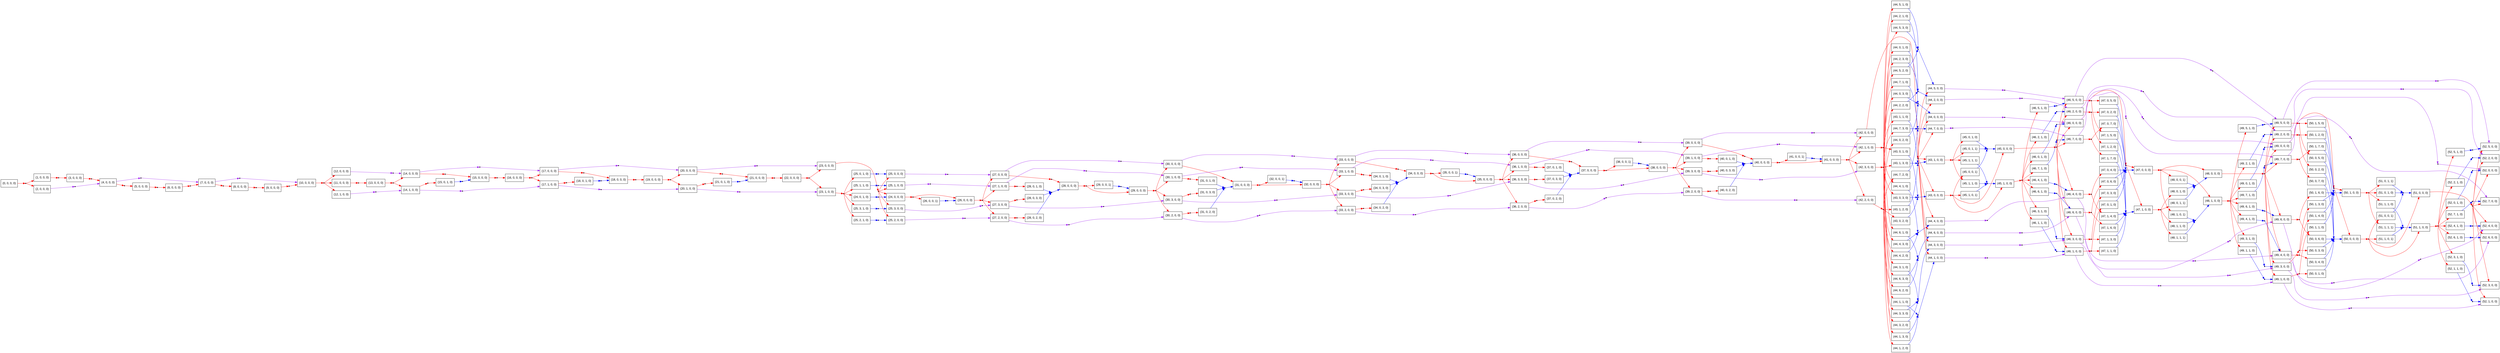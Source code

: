digraph "graph" {
	rankdir=LR
	"(0, 0, 0, 0)" [label="(0, 0, 0, 0)" fontname=Arial shape=rectangle]
	"(1, 0, 0, 0)" [label="(1, 0, 0, 0)" fontname=Arial shape=rectangle]
	"(2, 0, 0, 0)" [label="(2, 0, 0, 0)" fontname=Arial shape=rectangle]
	"(3, 0, 0, 0)" [label="(3, 0, 0, 0)" fontname=Arial shape=rectangle]
	"(4, 0, 0, 0)" [label="(4, 0, 0, 0)" fontname=Arial shape=rectangle]
	"(5, 0, 0, 0)" [label="(5, 0, 0, 0)" fontname=Arial shape=rectangle]
	"(6, 0, 0, 0)" [label="(6, 0, 0, 0)" fontname=Arial shape=rectangle]
	"(7, 0, 0, 0)" [label="(7, 0, 0, 0)" fontname=Arial shape=rectangle]
	"(8, 0, 0, 0)" [label="(8, 0, 0, 0)" fontname=Arial shape=rectangle]
	"(9, 0, 0, 0)" [label="(9, 0, 0, 0)" fontname=Arial shape=rectangle]
	"(10, 0, 0, 0)" [label="(10, 0, 0, 0)" fontname=Arial shape=rectangle]
	"(11, 0, 0, 0)" [label="(11, 0, 0, 0)" fontname=Arial shape=rectangle]
	"(12, 0, 0, 0)" [label="(12, 0, 0, 0)" fontname=Arial shape=rectangle]
	"(12, 1, 0, 0)" [label="(12, 1, 0, 0)" fontname=Arial shape=rectangle]
	"(13, 0, 0, 0)" [label="(13, 0, 0, 0)" fontname=Arial shape=rectangle]
	"(14, 0, 0, 0)" [label="(14, 0, 0, 0)" fontname=Arial shape=rectangle]
	"(14, 1, 0, 0)" [label="(14, 1, 0, 0)" fontname=Arial shape=rectangle]
	"(15, 0, 0, 0)" [label="(15, 0, 0, 0)" fontname=Arial shape=rectangle]
	"(15, 0, 1, 0)" [label="(15, 0, 1, 0)" fontname=Arial shape=rectangle]
	"(16, 0, 0, 0)" [label="(16, 0, 0, 0)" fontname=Arial shape=rectangle]
	"(17, 0, 0, 0)" [label="(17, 0, 0, 0)" fontname=Arial shape=rectangle]
	"(17, 1, 0, 0)" [label="(17, 1, 0, 0)" fontname=Arial shape=rectangle]
	"(18, 0, 0, 0)" [label="(18, 0, 0, 0)" fontname=Arial shape=rectangle]
	"(18, 0, 1, 0)" [label="(18, 0, 1, 0)" fontname=Arial shape=rectangle]
	"(19, 0, 0, 0)" [label="(19, 0, 0, 0)" fontname=Arial shape=rectangle]
	"(20, 0, 0, 0)" [label="(20, 0, 0, 0)" fontname=Arial shape=rectangle]
	"(20, 1, 0, 0)" [label="(20, 1, 0, 0)" fontname=Arial shape=rectangle]
	"(21, 0, 0, 0)" [label="(21, 0, 0, 0)" fontname=Arial shape=rectangle]
	"(21, 0, 1, 0)" [label="(21, 0, 1, 0)" fontname=Arial shape=rectangle]
	"(22, 0, 0, 0)" [label="(22, 0, 0, 0)" fontname=Arial shape=rectangle]
	"(23, 0, 0, 0)" [label="(23, 0, 0, 0)" fontname=Arial shape=rectangle]
	"(23, 1, 0, 0)" [label="(23, 1, 0, 0)" fontname=Arial shape=rectangle]
	"(24, 0, 0, 0)" [label="(24, 0, 0, 0)" fontname=Arial shape=rectangle]
	"(24, 0, 1, 0)" [label="(24, 0, 1, 0)" fontname=Arial shape=rectangle]
	"(25, 0, 0, 0)" [label="(25, 0, 0, 0)" fontname=Arial shape=rectangle]
	"(25, 0, 1, 0)" [label="(25, 0, 1, 0)" fontname=Arial shape=rectangle]
	"(25, 1, 0, 0)" [label="(25, 1, 0, 0)" fontname=Arial shape=rectangle]
	"(25, 1, 1, 0)" [label="(25, 1, 1, 0)" fontname=Arial shape=rectangle]
	"(25, 2, 0, 0)" [label="(25, 2, 0, 0)" fontname=Arial shape=rectangle]
	"(25, 2, 1, 0)" [label="(25, 2, 1, 0)" fontname=Arial shape=rectangle]
	"(25, 3, 0, 0)" [label="(25, 3, 0, 0)" fontname=Arial shape=rectangle]
	"(25, 3, 1, 0)" [label="(25, 3, 1, 0)" fontname=Arial shape=rectangle]
	"(26, 0, 0, 0)" [label="(26, 0, 0, 0)" fontname=Arial shape=rectangle]
	"(26, 0, 0, 1)" [label="(26, 0, 0, 1)" fontname=Arial shape=rectangle]
	"(27, 0, 0, 0)" [label="(27, 0, 0, 0)" fontname=Arial shape=rectangle]
	"(27, 1, 0, 0)" [label="(27, 1, 0, 0)" fontname=Arial shape=rectangle]
	"(27, 2, 0, 0)" [label="(27, 2, 0, 0)" fontname=Arial shape=rectangle]
	"(27, 3, 0, 0)" [label="(27, 3, 0, 0)" fontname=Arial shape=rectangle]
	"(28, 0, 0, 0)" [label="(28, 0, 0, 0)" fontname=Arial shape=rectangle]
	"(28, 0, 1, 0)" [label="(28, 0, 1, 0)" fontname=Arial shape=rectangle]
	"(28, 0, 2, 0)" [label="(28, 0, 2, 0)" fontname=Arial shape=rectangle]
	"(28, 0, 3, 0)" [label="(28, 0, 3, 0)" fontname=Arial shape=rectangle]
	"(29, 0, 0, 0)" [label="(29, 0, 0, 0)" fontname=Arial shape=rectangle]
	"(29, 0, 0, 1)" [label="(29, 0, 0, 1)" fontname=Arial shape=rectangle]
	"(30, 0, 0, 0)" [label="(30, 0, 0, 0)" fontname=Arial shape=rectangle]
	"(30, 1, 0, 0)" [label="(30, 1, 0, 0)" fontname=Arial shape=rectangle]
	"(30, 2, 0, 0)" [label="(30, 2, 0, 0)" fontname=Arial shape=rectangle]
	"(30, 3, 0, 0)" [label="(30, 3, 0, 0)" fontname=Arial shape=rectangle]
	"(31, 0, 0, 0)" [label="(31, 0, 0, 0)" fontname=Arial shape=rectangle]
	"(31, 0, 1, 0)" [label="(31, 0, 1, 0)" fontname=Arial shape=rectangle]
	"(31, 0, 2, 0)" [label="(31, 0, 2, 0)" fontname=Arial shape=rectangle]
	"(31, 0, 3, 0)" [label="(31, 0, 3, 0)" fontname=Arial shape=rectangle]
	"(32, 0, 0, 0)" [label="(32, 0, 0, 0)" fontname=Arial shape=rectangle]
	"(32, 0, 0, 1)" [label="(32, 0, 0, 1)" fontname=Arial shape=rectangle]
	"(33, 0, 0, 0)" [label="(33, 0, 0, 0)" fontname=Arial shape=rectangle]
	"(33, 1, 0, 0)" [label="(33, 1, 0, 0)" fontname=Arial shape=rectangle]
	"(33, 2, 0, 0)" [label="(33, 2, 0, 0)" fontname=Arial shape=rectangle]
	"(33, 3, 0, 0)" [label="(33, 3, 0, 0)" fontname=Arial shape=rectangle]
	"(34, 0, 0, 0)" [label="(34, 0, 0, 0)" fontname=Arial shape=rectangle]
	"(34, 0, 1, 0)" [label="(34, 0, 1, 0)" fontname=Arial shape=rectangle]
	"(34, 0, 2, 0)" [label="(34, 0, 2, 0)" fontname=Arial shape=rectangle]
	"(34, 0, 3, 0)" [label="(34, 0, 3, 0)" fontname=Arial shape=rectangle]
	"(35, 0, 0, 0)" [label="(35, 0, 0, 0)" fontname=Arial shape=rectangle]
	"(35, 0, 0, 1)" [label="(35, 0, 0, 1)" fontname=Arial shape=rectangle]
	"(36, 0, 0, 0)" [label="(36, 0, 0, 0)" fontname=Arial shape=rectangle]
	"(36, 1, 0, 0)" [label="(36, 1, 0, 0)" fontname=Arial shape=rectangle]
	"(36, 2, 0, 0)" [label="(36, 2, 0, 0)" fontname=Arial shape=rectangle]
	"(36, 3, 0, 0)" [label="(36, 3, 0, 0)" fontname=Arial shape=rectangle]
	"(37, 0, 0, 0)" [label="(37, 0, 0, 0)" fontname=Arial shape=rectangle]
	"(37, 0, 1, 0)" [label="(37, 0, 1, 0)" fontname=Arial shape=rectangle]
	"(37, 0, 2, 0)" [label="(37, 0, 2, 0)" fontname=Arial shape=rectangle]
	"(37, 0, 3, 0)" [label="(37, 0, 3, 0)" fontname=Arial shape=rectangle]
	"(38, 0, 0, 0)" [label="(38, 0, 0, 0)" fontname=Arial shape=rectangle]
	"(38, 0, 0, 1)" [label="(38, 0, 0, 1)" fontname=Arial shape=rectangle]
	"(39, 0, 0, 0)" [label="(39, 0, 0, 0)" fontname=Arial shape=rectangle]
	"(39, 1, 0, 0)" [label="(39, 1, 0, 0)" fontname=Arial shape=rectangle]
	"(39, 2, 0, 0)" [label="(39, 2, 0, 0)" fontname=Arial shape=rectangle]
	"(39, 3, 0, 0)" [label="(39, 3, 0, 0)" fontname=Arial shape=rectangle]
	"(40, 0, 0, 0)" [label="(40, 0, 0, 0)" fontname=Arial shape=rectangle]
	"(40, 0, 1, 0)" [label="(40, 0, 1, 0)" fontname=Arial shape=rectangle]
	"(40, 0, 2, 0)" [label="(40, 0, 2, 0)" fontname=Arial shape=rectangle]
	"(40, 0, 3, 0)" [label="(40, 0, 3, 0)" fontname=Arial shape=rectangle]
	"(41, 0, 0, 0)" [label="(41, 0, 0, 0)" fontname=Arial shape=rectangle]
	"(41, 0, 0, 1)" [label="(41, 0, 0, 1)" fontname=Arial shape=rectangle]
	"(42, 0, 0, 0)" [label="(42, 0, 0, 0)" fontname=Arial shape=rectangle]
	"(42, 1, 0, 0)" [label="(42, 1, 0, 0)" fontname=Arial shape=rectangle]
	"(42, 2, 0, 0)" [label="(42, 2, 0, 0)" fontname=Arial shape=rectangle]
	"(42, 3, 0, 0)" [label="(42, 3, 0, 0)" fontname=Arial shape=rectangle]
	"(43, 0, 0, 0)" [label="(43, 0, 0, 0)" fontname=Arial shape=rectangle]
	"(43, 0, 1, 0)" [label="(43, 0, 1, 0)" fontname=Arial shape=rectangle]
	"(43, 0, 2, 0)" [label="(43, 0, 2, 0)" fontname=Arial shape=rectangle]
	"(43, 0, 3, 0)" [label="(43, 0, 3, 0)" fontname=Arial shape=rectangle]
	"(43, 1, 0, 0)" [label="(43, 1, 0, 0)" fontname=Arial shape=rectangle]
	"(43, 1, 1, 0)" [label="(43, 1, 1, 0)" fontname=Arial shape=rectangle]
	"(43, 1, 2, 0)" [label="(43, 1, 2, 0)" fontname=Arial shape=rectangle]
	"(43, 1, 3, 0)" [label="(43, 1, 3, 0)" fontname=Arial shape=rectangle]
	"(44, 0, 0, 0)" [label="(44, 0, 0, 0)" fontname=Arial shape=rectangle]
	"(44, 0, 1, 0)" [label="(44, 0, 1, 0)" fontname=Arial shape=rectangle]
	"(44, 0, 2, 0)" [label="(44, 0, 2, 0)" fontname=Arial shape=rectangle]
	"(44, 0, 3, 0)" [label="(44, 0, 3, 0)" fontname=Arial shape=rectangle]
	"(44, 1, 0, 0)" [label="(44, 1, 0, 0)" fontname=Arial shape=rectangle]
	"(44, 1, 1, 0)" [label="(44, 1, 1, 0)" fontname=Arial shape=rectangle]
	"(44, 1, 2, 0)" [label="(44, 1, 2, 0)" fontname=Arial shape=rectangle]
	"(44, 1, 3, 0)" [label="(44, 1, 3, 0)" fontname=Arial shape=rectangle]
	"(44, 2, 0, 0)" [label="(44, 2, 0, 0)" fontname=Arial shape=rectangle]
	"(44, 2, 1, 0)" [label="(44, 2, 1, 0)" fontname=Arial shape=rectangle]
	"(44, 2, 2, 0)" [label="(44, 2, 2, 0)" fontname=Arial shape=rectangle]
	"(44, 2, 3, 0)" [label="(44, 2, 3, 0)" fontname=Arial shape=rectangle]
	"(44, 3, 0, 0)" [label="(44, 3, 0, 0)" fontname=Arial shape=rectangle]
	"(44, 3, 1, 0)" [label="(44, 3, 1, 0)" fontname=Arial shape=rectangle]
	"(44, 3, 2, 0)" [label="(44, 3, 2, 0)" fontname=Arial shape=rectangle]
	"(44, 3, 3, 0)" [label="(44, 3, 3, 0)" fontname=Arial shape=rectangle]
	"(44, 4, 0, 0)" [label="(44, 4, 0, 0)" fontname=Arial shape=rectangle]
	"(44, 4, 1, 0)" [label="(44, 4, 1, 0)" fontname=Arial shape=rectangle]
	"(44, 4, 2, 0)" [label="(44, 4, 2, 0)" fontname=Arial shape=rectangle]
	"(44, 4, 3, 0)" [label="(44, 4, 3, 0)" fontname=Arial shape=rectangle]
	"(44, 5, 0, 0)" [label="(44, 5, 0, 0)" fontname=Arial shape=rectangle]
	"(44, 5, 1, 0)" [label="(44, 5, 1, 0)" fontname=Arial shape=rectangle]
	"(44, 5, 2, 0)" [label="(44, 5, 2, 0)" fontname=Arial shape=rectangle]
	"(44, 5, 3, 0)" [label="(44, 5, 3, 0)" fontname=Arial shape=rectangle]
	"(44, 6, 0, 0)" [label="(44, 6, 0, 0)" fontname=Arial shape=rectangle]
	"(44, 6, 1, 0)" [label="(44, 6, 1, 0)" fontname=Arial shape=rectangle]
	"(44, 6, 2, 0)" [label="(44, 6, 2, 0)" fontname=Arial shape=rectangle]
	"(44, 6, 3, 0)" [label="(44, 6, 3, 0)" fontname=Arial shape=rectangle]
	"(44, 7, 0, 0)" [label="(44, 7, 0, 0)" fontname=Arial shape=rectangle]
	"(44, 7, 1, 0)" [label="(44, 7, 1, 0)" fontname=Arial shape=rectangle]
	"(44, 7, 2, 0)" [label="(44, 7, 2, 0)" fontname=Arial shape=rectangle]
	"(44, 7, 3, 0)" [label="(44, 7, 3, 0)" fontname=Arial shape=rectangle]
	"(45, 0, 0, 0)" [label="(45, 0, 0, 0)" fontname=Arial shape=rectangle]
	"(45, 0, 0, 1)" [label="(45, 0, 0, 1)" fontname=Arial shape=rectangle]
	"(45, 0, 1, 0)" [label="(45, 0, 1, 0)" fontname=Arial shape=rectangle]
	"(45, 0, 1, 1)" [label="(45, 0, 1, 1)" fontname=Arial shape=rectangle]
	"(45, 1, 0, 0)" [label="(45, 1, 0, 0)" fontname=Arial shape=rectangle]
	"(45, 1, 0, 1)" [label="(45, 1, 0, 1)" fontname=Arial shape=rectangle]
	"(45, 1, 1, 0)" [label="(45, 1, 1, 0)" fontname=Arial shape=rectangle]
	"(45, 1, 1, 1)" [label="(45, 1, 1, 1)" fontname=Arial shape=rectangle]
	"(46, 0, 0, 0)" [label="(46, 0, 0, 0)" fontname=Arial shape=rectangle]
	"(46, 0, 1, 0)" [label="(46, 0, 1, 0)" fontname=Arial shape=rectangle]
	"(46, 1, 0, 0)" [label="(46, 1, 0, 0)" fontname=Arial shape=rectangle]
	"(46, 1, 1, 0)" [label="(46, 1, 1, 0)" fontname=Arial shape=rectangle]
	"(46, 2, 0, 0)" [label="(46, 2, 0, 0)" fontname=Arial shape=rectangle]
	"(46, 2, 1, 0)" [label="(46, 2, 1, 0)" fontname=Arial shape=rectangle]
	"(46, 3, 0, 0)" [label="(46, 3, 0, 0)" fontname=Arial shape=rectangle]
	"(46, 3, 1, 0)" [label="(46, 3, 1, 0)" fontname=Arial shape=rectangle]
	"(46, 4, 0, 0)" [label="(46, 4, 0, 0)" fontname=Arial shape=rectangle]
	"(46, 4, 1, 0)" [label="(46, 4, 1, 0)" fontname=Arial shape=rectangle]
	"(46, 5, 0, 0)" [label="(46, 5, 0, 0)" fontname=Arial shape=rectangle]
	"(46, 5, 1, 0)" [label="(46, 5, 1, 0)" fontname=Arial shape=rectangle]
	"(46, 6, 0, 0)" [label="(46, 6, 0, 0)" fontname=Arial shape=rectangle]
	"(46, 6, 1, 0)" [label="(46, 6, 1, 0)" fontname=Arial shape=rectangle]
	"(46, 7, 0, 0)" [label="(46, 7, 0, 0)" fontname=Arial shape=rectangle]
	"(46, 7, 1, 0)" [label="(46, 7, 1, 0)" fontname=Arial shape=rectangle]
	"(47, 0, 0, 0)" [label="(47, 0, 0, 0)" fontname=Arial shape=rectangle]
	"(47, 0, 1, 0)" [label="(47, 0, 1, 0)" fontname=Arial shape=rectangle]
	"(47, 0, 2, 0)" [label="(47, 0, 2, 0)" fontname=Arial shape=rectangle]
	"(47, 0, 3, 0)" [label="(47, 0, 3, 0)" fontname=Arial shape=rectangle]
	"(47, 0, 4, 0)" [label="(47, 0, 4, 0)" fontname=Arial shape=rectangle]
	"(47, 0, 5, 0)" [label="(47, 0, 5, 0)" fontname=Arial shape=rectangle]
	"(47, 0, 6, 0)" [label="(47, 0, 6, 0)" fontname=Arial shape=rectangle]
	"(47, 0, 7, 0)" [label="(47, 0, 7, 0)" fontname=Arial shape=rectangle]
	"(47, 1, 0, 0)" [label="(47, 1, 0, 0)" fontname=Arial shape=rectangle]
	"(47, 1, 1, 0)" [label="(47, 1, 1, 0)" fontname=Arial shape=rectangle]
	"(47, 1, 2, 0)" [label="(47, 1, 2, 0)" fontname=Arial shape=rectangle]
	"(47, 1, 3, 0)" [label="(47, 1, 3, 0)" fontname=Arial shape=rectangle]
	"(47, 1, 4, 0)" [label="(47, 1, 4, 0)" fontname=Arial shape=rectangle]
	"(47, 1, 5, 0)" [label="(47, 1, 5, 0)" fontname=Arial shape=rectangle]
	"(47, 1, 6, 0)" [label="(47, 1, 6, 0)" fontname=Arial shape=rectangle]
	"(47, 1, 7, 0)" [label="(47, 1, 7, 0)" fontname=Arial shape=rectangle]
	"(48, 0, 0, 0)" [label="(48, 0, 0, 0)" fontname=Arial shape=rectangle]
	"(48, 0, 0, 1)" [label="(48, 0, 0, 1)" fontname=Arial shape=rectangle]
	"(48, 0, 1, 0)" [label="(48, 0, 1, 0)" fontname=Arial shape=rectangle]
	"(48, 0, 1, 1)" [label="(48, 0, 1, 1)" fontname=Arial shape=rectangle]
	"(48, 1, 0, 0)" [label="(48, 1, 0, 0)" fontname=Arial shape=rectangle]
	"(48, 1, 0, 1)" [label="(48, 1, 0, 1)" fontname=Arial shape=rectangle]
	"(48, 1, 1, 0)" [label="(48, 1, 1, 0)" fontname=Arial shape=rectangle]
	"(48, 1, 1, 1)" [label="(48, 1, 1, 1)" fontname=Arial shape=rectangle]
	"(49, 0, 0, 0)" [label="(49, 0, 0, 0)" fontname=Arial shape=rectangle]
	"(49, 0, 1, 0)" [label="(49, 0, 1, 0)" fontname=Arial shape=rectangle]
	"(49, 1, 0, 0)" [label="(49, 1, 0, 0)" fontname=Arial shape=rectangle]
	"(49, 1, 1, 0)" [label="(49, 1, 1, 0)" fontname=Arial shape=rectangle]
	"(49, 2, 0, 0)" [label="(49, 2, 0, 0)" fontname=Arial shape=rectangle]
	"(49, 2, 1, 0)" [label="(49, 2, 1, 0)" fontname=Arial shape=rectangle]
	"(49, 3, 0, 0)" [label="(49, 3, 0, 0)" fontname=Arial shape=rectangle]
	"(49, 3, 1, 0)" [label="(49, 3, 1, 0)" fontname=Arial shape=rectangle]
	"(49, 4, 0, 0)" [label="(49, 4, 0, 0)" fontname=Arial shape=rectangle]
	"(49, 4, 1, 0)" [label="(49, 4, 1, 0)" fontname=Arial shape=rectangle]
	"(49, 5, 0, 0)" [label="(49, 5, 0, 0)" fontname=Arial shape=rectangle]
	"(49, 5, 1, 0)" [label="(49, 5, 1, 0)" fontname=Arial shape=rectangle]
	"(49, 6, 0, 0)" [label="(49, 6, 0, 0)" fontname=Arial shape=rectangle]
	"(49, 6, 1, 0)" [label="(49, 6, 1, 0)" fontname=Arial shape=rectangle]
	"(49, 7, 0, 0)" [label="(49, 7, 0, 0)" fontname=Arial shape=rectangle]
	"(49, 7, 1, 0)" [label="(49, 7, 1, 0)" fontname=Arial shape=rectangle]
	"(50, 0, 0, 0)" [label="(50, 0, 0, 0)" fontname=Arial shape=rectangle]
	"(50, 0, 1, 0)" [label="(50, 0, 1, 0)" fontname=Arial shape=rectangle]
	"(50, 0, 2, 0)" [label="(50, 0, 2, 0)" fontname=Arial shape=rectangle]
	"(50, 0, 3, 0)" [label="(50, 0, 3, 0)" fontname=Arial shape=rectangle]
	"(50, 0, 4, 0)" [label="(50, 0, 4, 0)" fontname=Arial shape=rectangle]
	"(50, 0, 5, 0)" [label="(50, 0, 5, 0)" fontname=Arial shape=rectangle]
	"(50, 0, 6, 0)" [label="(50, 0, 6, 0)" fontname=Arial shape=rectangle]
	"(50, 0, 7, 0)" [label="(50, 0, 7, 0)" fontname=Arial shape=rectangle]
	"(50, 1, 0, 0)" [label="(50, 1, 0, 0)" fontname=Arial shape=rectangle]
	"(50, 1, 1, 0)" [label="(50, 1, 1, 0)" fontname=Arial shape=rectangle]
	"(50, 1, 2, 0)" [label="(50, 1, 2, 0)" fontname=Arial shape=rectangle]
	"(50, 1, 3, 0)" [label="(50, 1, 3, 0)" fontname=Arial shape=rectangle]
	"(50, 1, 4, 0)" [label="(50, 1, 4, 0)" fontname=Arial shape=rectangle]
	"(50, 1, 5, 0)" [label="(50, 1, 5, 0)" fontname=Arial shape=rectangle]
	"(50, 1, 6, 0)" [label="(50, 1, 6, 0)" fontname=Arial shape=rectangle]
	"(50, 1, 7, 0)" [label="(50, 1, 7, 0)" fontname=Arial shape=rectangle]
	"(51, 0, 0, 0)" [label="(51, 0, 0, 0)" fontname=Arial shape=rectangle]
	"(51, 0, 0, 1)" [label="(51, 0, 0, 1)" fontname=Arial shape=rectangle]
	"(51, 0, 1, 0)" [label="(51, 0, 1, 0)" fontname=Arial shape=rectangle]
	"(51, 0, 1, 1)" [label="(51, 0, 1, 1)" fontname=Arial shape=rectangle]
	"(51, 1, 0, 0)" [label="(51, 1, 0, 0)" fontname=Arial shape=rectangle]
	"(51, 1, 0, 1)" [label="(51, 1, 0, 1)" fontname=Arial shape=rectangle]
	"(51, 1, 1, 0)" [label="(51, 1, 1, 0)" fontname=Arial shape=rectangle]
	"(51, 1, 1, 1)" [label="(51, 1, 1, 1)" fontname=Arial shape=rectangle]
	"(52, 0, 0, 0)" [label="(52, 0, 0, 0)" fontname=Arial shape=rectangle]
	"(52, 0, 1, 0)" [label="(52, 0, 1, 0)" fontname=Arial shape=rectangle]
	"(52, 1, 0, 0)" [label="(52, 1, 0, 0)" fontname=Arial shape=rectangle]
	"(52, 1, 1, 0)" [label="(52, 1, 1, 0)" fontname=Arial shape=rectangle]
	"(52, 2, 0, 0)" [label="(52, 2, 0, 0)" fontname=Arial shape=rectangle]
	"(52, 2, 1, 0)" [label="(52, 2, 1, 0)" fontname=Arial shape=rectangle]
	"(52, 3, 0, 0)" [label="(52, 3, 0, 0)" fontname=Arial shape=rectangle]
	"(52, 3, 1, 0)" [label="(52, 3, 1, 0)" fontname=Arial shape=rectangle]
	"(52, 4, 0, 0)" [label="(52, 4, 0, 0)" fontname=Arial shape=rectangle]
	"(52, 4, 1, 0)" [label="(52, 4, 1, 0)" fontname=Arial shape=rectangle]
	"(52, 5, 0, 0)" [label="(52, 5, 0, 0)" fontname=Arial shape=rectangle]
	"(52, 5, 1, 0)" [label="(52, 5, 1, 0)" fontname=Arial shape=rectangle]
	"(52, 6, 0, 0)" [label="(52, 6, 0, 0)" fontname=Arial shape=rectangle]
	"(52, 6, 1, 0)" [label="(52, 6, 1, 0)" fontname=Arial shape=rectangle]
	"(52, 7, 0, 0)" [label="(52, 7, 0, 0)" fontname=Arial shape=rectangle]
	"(52, 7, 1, 0)" [label="(52, 7, 1, 0)" fontname=Arial shape=rectangle]
	"cast_from_(0, 0, 0, 0)" [label="cast_from_(0, 0, 0, 0)" fontname=Arial shape=point]
	"cast_from_(1, 0, 0, 0)" [label="cast_from_(1, 0, 0, 0)" fontname=Arial shape=point]
	"cast_from_(3, 0, 0, 0)" [label="cast_from_(3, 0, 0, 0)" fontname=Arial shape=point]
	"cast_from_(4, 0, 0, 0)" [label="cast_from_(4, 0, 0, 0)" fontname=Arial shape=point]
	"colelct_from_(4, 0, 0, 0)" [label="colelct_from_(4, 0, 0, 0)" fontname=Arial shape=point]
	"colelct_from_(2, 0, 0, 0)" [label="colelct_from_(2, 0, 0, 0)" fontname=Arial shape=point]
	"cast_from_(5, 0, 0, 0)" [label="cast_from_(5, 0, 0, 0)" fontname=Arial shape=point]
	"cast_from_(6, 0, 0, 0)" [label="cast_from_(6, 0, 0, 0)" fontname=Arial shape=point]
	"cast_from_(7, 0, 0, 0)" [label="cast_from_(7, 0, 0, 0)" fontname=Arial shape=point]
	"colelct_from_(7, 0, 0, 0)" [label="colelct_from_(7, 0, 0, 0)" fontname=Arial shape=point]
	"cast_from_(8, 0, 0, 0)" [label="cast_from_(8, 0, 0, 0)" fontname=Arial shape=point]
	"cast_from_(9, 0, 0, 0)" [label="cast_from_(9, 0, 0, 0)" fontname=Arial shape=point]
	"cast_from_(10, 0, 0, 0)" [label="cast_from_(10, 0, 0, 0)" fontname=Arial shape=point]
	"cast_from_(11, 0, 0, 0)" [label="cast_from_(11, 0, 0, 0)" fontname=Arial shape=point]
	"cast_from_(13, 0, 0, 0)" [label="cast_from_(13, 0, 0, 0)" fontname=Arial shape=point]
	"cast_from_(14, 0, 0, 0)" [label="cast_from_(14, 0, 0, 0)" fontname=Arial shape=point]
	"cast_from_(14, 1, 0, 0)" [label="cast_from_(14, 1, 0, 0)" fontname=Arial shape=point]
	"colelct_from_(14, 0, 0, 0)" [label="colelct_from_(14, 0, 0, 0)" fontname=Arial shape=point]
	"colelct_from_(14, 1, 0, 0)" [label="colelct_from_(14, 1, 0, 0)" fontname=Arial shape=point]
	"colelct_from_(12, 0, 0, 0)" [label="colelct_from_(12, 0, 0, 0)" fontname=Arial shape=point]
	"colelct_from_(12, 1, 0, 0)" [label="colelct_from_(12, 1, 0, 0)" fontname=Arial shape=point]
	"cast_from_(15, 0, 0, 0)" [label="cast_from_(15, 0, 0, 0)" fontname=Arial shape=point]
	"cast_from_(16, 0, 0, 0)" [label="cast_from_(16, 0, 0, 0)" fontname=Arial shape=point]
	"cast_from_(17, 0, 0, 0)" [label="cast_from_(17, 0, 0, 0)" fontname=Arial shape=point]
	"cast_from_(17, 1, 0, 0)" [label="cast_from_(17, 1, 0, 0)" fontname=Arial shape=point]
	"colelct_from_(17, 0, 0, 0)" [label="colelct_from_(17, 0, 0, 0)" fontname=Arial shape=point]
	"colelct_from_(17, 1, 0, 0)" [label="colelct_from_(17, 1, 0, 0)" fontname=Arial shape=point]
	"cast_from_(18, 0, 0, 0)" [label="cast_from_(18, 0, 0, 0)" fontname=Arial shape=point]
	"cast_from_(19, 0, 0, 0)" [label="cast_from_(19, 0, 0, 0)" fontname=Arial shape=point]
	"cast_from_(20, 0, 0, 0)" [label="cast_from_(20, 0, 0, 0)" fontname=Arial shape=point]
	"cast_from_(20, 1, 0, 0)" [label="cast_from_(20, 1, 0, 0)" fontname=Arial shape=point]
	"colelct_from_(20, 0, 0, 0)" [label="colelct_from_(20, 0, 0, 0)" fontname=Arial shape=point]
	"colelct_from_(20, 1, 0, 0)" [label="colelct_from_(20, 1, 0, 0)" fontname=Arial shape=point]
	"cast_from_(21, 0, 0, 0)" [label="cast_from_(21, 0, 0, 0)" fontname=Arial shape=point]
	"cast_from_(22, 0, 0, 0)" [label="cast_from_(22, 0, 0, 0)" fontname=Arial shape=point]
	"cast_from_(23, 0, 0, 0)" [label="cast_from_(23, 0, 0, 0)" fontname=Arial shape=point]
	"cast_from_(23, 1, 0, 0)" [label="cast_from_(23, 1, 0, 0)" fontname=Arial shape=point]
	"cast_from_(24, 0, 0, 0)" [label="cast_from_(24, 0, 0, 0)" fontname=Arial shape=point]
	"cast_from_(26, 0, 0, 0)" [label="cast_from_(26, 0, 0, 0)" fontname=Arial shape=point]
	"cast_from_(27, 0, 0, 0)" [label="cast_from_(27, 0, 0, 0)" fontname=Arial shape=point]
	"cast_from_(27, 1, 0, 0)" [label="cast_from_(27, 1, 0, 0)" fontname=Arial shape=point]
	"cast_from_(27, 2, 0, 0)" [label="cast_from_(27, 2, 0, 0)" fontname=Arial shape=point]
	"cast_from_(27, 3, 0, 0)" [label="cast_from_(27, 3, 0, 0)" fontname=Arial shape=point]
	"colelct_from_(27, 0, 0, 0)" [label="colelct_from_(27, 0, 0, 0)" fontname=Arial shape=point]
	"colelct_from_(27, 1, 0, 0)" [label="colelct_from_(27, 1, 0, 0)" fontname=Arial shape=point]
	"colelct_from_(27, 2, 0, 0)" [label="colelct_from_(27, 2, 0, 0)" fontname=Arial shape=point]
	"colelct_from_(27, 3, 0, 0)" [label="colelct_from_(27, 3, 0, 0)" fontname=Arial shape=point]
	"colelct_from_(25, 0, 0, 0)" [label="colelct_from_(25, 0, 0, 0)" fontname=Arial shape=point]
	"colelct_from_(25, 1, 0, 0)" [label="colelct_from_(25, 1, 0, 0)" fontname=Arial shape=point]
	"colelct_from_(25, 2, 0, 0)" [label="colelct_from_(25, 2, 0, 0)" fontname=Arial shape=point]
	"colelct_from_(25, 3, 0, 0)" [label="colelct_from_(25, 3, 0, 0)" fontname=Arial shape=point]
	"cast_from_(28, 0, 0, 0)" [label="cast_from_(28, 0, 0, 0)" fontname=Arial shape=point]
	"cast_from_(29, 0, 0, 0)" [label="cast_from_(29, 0, 0, 0)" fontname=Arial shape=point]
	"cast_from_(30, 0, 0, 0)" [label="cast_from_(30, 0, 0, 0)" fontname=Arial shape=point]
	"cast_from_(30, 1, 0, 0)" [label="cast_from_(30, 1, 0, 0)" fontname=Arial shape=point]
	"cast_from_(30, 2, 0, 0)" [label="cast_from_(30, 2, 0, 0)" fontname=Arial shape=point]
	"cast_from_(30, 3, 0, 0)" [label="cast_from_(30, 3, 0, 0)" fontname=Arial shape=point]
	"colelct_from_(30, 0, 0, 0)" [label="colelct_from_(30, 0, 0, 0)" fontname=Arial shape=point]
	"colelct_from_(30, 1, 0, 0)" [label="colelct_from_(30, 1, 0, 0)" fontname=Arial shape=point]
	"colelct_from_(30, 2, 0, 0)" [label="colelct_from_(30, 2, 0, 0)" fontname=Arial shape=point]
	"colelct_from_(30, 3, 0, 0)" [label="colelct_from_(30, 3, 0, 0)" fontname=Arial shape=point]
	"cast_from_(31, 0, 0, 0)" [label="cast_from_(31, 0, 0, 0)" fontname=Arial shape=point]
	"cast_from_(32, 0, 0, 0)" [label="cast_from_(32, 0, 0, 0)" fontname=Arial shape=point]
	"cast_from_(33, 0, 0, 0)" [label="cast_from_(33, 0, 0, 0)" fontname=Arial shape=point]
	"cast_from_(33, 1, 0, 0)" [label="cast_from_(33, 1, 0, 0)" fontname=Arial shape=point]
	"cast_from_(33, 2, 0, 0)" [label="cast_from_(33, 2, 0, 0)" fontname=Arial shape=point]
	"cast_from_(33, 3, 0, 0)" [label="cast_from_(33, 3, 0, 0)" fontname=Arial shape=point]
	"colelct_from_(33, 0, 0, 0)" [label="colelct_from_(33, 0, 0, 0)" fontname=Arial shape=point]
	"colelct_from_(33, 1, 0, 0)" [label="colelct_from_(33, 1, 0, 0)" fontname=Arial shape=point]
	"colelct_from_(33, 2, 0, 0)" [label="colelct_from_(33, 2, 0, 0)" fontname=Arial shape=point]
	"colelct_from_(33, 3, 0, 0)" [label="colelct_from_(33, 3, 0, 0)" fontname=Arial shape=point]
	"cast_from_(34, 0, 0, 0)" [label="cast_from_(34, 0, 0, 0)" fontname=Arial shape=point]
	"cast_from_(35, 0, 0, 0)" [label="cast_from_(35, 0, 0, 0)" fontname=Arial shape=point]
	"cast_from_(36, 0, 0, 0)" [label="cast_from_(36, 0, 0, 0)" fontname=Arial shape=point]
	"cast_from_(36, 1, 0, 0)" [label="cast_from_(36, 1, 0, 0)" fontname=Arial shape=point]
	"cast_from_(36, 2, 0, 0)" [label="cast_from_(36, 2, 0, 0)" fontname=Arial shape=point]
	"cast_from_(36, 3, 0, 0)" [label="cast_from_(36, 3, 0, 0)" fontname=Arial shape=point]
	"colelct_from_(36, 0, 0, 0)" [label="colelct_from_(36, 0, 0, 0)" fontname=Arial shape=point]
	"colelct_from_(36, 1, 0, 0)" [label="colelct_from_(36, 1, 0, 0)" fontname=Arial shape=point]
	"colelct_from_(36, 2, 0, 0)" [label="colelct_from_(36, 2, 0, 0)" fontname=Arial shape=point]
	"colelct_from_(36, 3, 0, 0)" [label="colelct_from_(36, 3, 0, 0)" fontname=Arial shape=point]
	"cast_from_(37, 0, 0, 0)" [label="cast_from_(37, 0, 0, 0)" fontname=Arial shape=point]
	"cast_from_(38, 0, 0, 0)" [label="cast_from_(38, 0, 0, 0)" fontname=Arial shape=point]
	"cast_from_(39, 0, 0, 0)" [label="cast_from_(39, 0, 0, 0)" fontname=Arial shape=point]
	"cast_from_(39, 1, 0, 0)" [label="cast_from_(39, 1, 0, 0)" fontname=Arial shape=point]
	"cast_from_(39, 2, 0, 0)" [label="cast_from_(39, 2, 0, 0)" fontname=Arial shape=point]
	"cast_from_(39, 3, 0, 0)" [label="cast_from_(39, 3, 0, 0)" fontname=Arial shape=point]
	"colelct_from_(39, 0, 0, 0)" [label="colelct_from_(39, 0, 0, 0)" fontname=Arial shape=point]
	"colelct_from_(39, 1, 0, 0)" [label="colelct_from_(39, 1, 0, 0)" fontname=Arial shape=point]
	"colelct_from_(39, 2, 0, 0)" [label="colelct_from_(39, 2, 0, 0)" fontname=Arial shape=point]
	"colelct_from_(39, 3, 0, 0)" [label="colelct_from_(39, 3, 0, 0)" fontname=Arial shape=point]
	"cast_from_(40, 0, 0, 0)" [label="cast_from_(40, 0, 0, 0)" fontname=Arial shape=point]
	"cast_from_(41, 0, 0, 0)" [label="cast_from_(41, 0, 0, 0)" fontname=Arial shape=point]
	"cast_from_(42, 0, 0, 0)" [label="cast_from_(42, 0, 0, 0)" fontname=Arial shape=point]
	"cast_from_(42, 1, 0, 0)" [label="cast_from_(42, 1, 0, 0)" fontname=Arial shape=point]
	"cast_from_(42, 2, 0, 0)" [label="cast_from_(42, 2, 0, 0)" fontname=Arial shape=point]
	"cast_from_(42, 3, 0, 0)" [label="cast_from_(42, 3, 0, 0)" fontname=Arial shape=point]
	"cast_from_(43, 0, 0, 0)" [label="cast_from_(43, 0, 0, 0)" fontname=Arial shape=point]
	"cast_from_(43, 1, 0, 0)" [label="cast_from_(43, 1, 0, 0)" fontname=Arial shape=point]
	"cast_from_(45, 0, 0, 0)" [label="cast_from_(45, 0, 0, 0)" fontname=Arial shape=point]
	"cast_from_(45, 1, 0, 0)" [label="cast_from_(45, 1, 0, 0)" fontname=Arial shape=point]
	"cast_from_(46, 0, 0, 0)" [label="cast_from_(46, 0, 0, 0)" fontname=Arial shape=point]
	"cast_from_(46, 1, 0, 0)" [label="cast_from_(46, 1, 0, 0)" fontname=Arial shape=point]
	"cast_from_(46, 2, 0, 0)" [label="cast_from_(46, 2, 0, 0)" fontname=Arial shape=point]
	"cast_from_(46, 3, 0, 0)" [label="cast_from_(46, 3, 0, 0)" fontname=Arial shape=point]
	"cast_from_(46, 4, 0, 0)" [label="cast_from_(46, 4, 0, 0)" fontname=Arial shape=point]
	"cast_from_(46, 5, 0, 0)" [label="cast_from_(46, 5, 0, 0)" fontname=Arial shape=point]
	"cast_from_(46, 6, 0, 0)" [label="cast_from_(46, 6, 0, 0)" fontname=Arial shape=point]
	"cast_from_(46, 7, 0, 0)" [label="cast_from_(46, 7, 0, 0)" fontname=Arial shape=point]
	"colelct_from_(46, 0, 0, 0)" [label="colelct_from_(46, 0, 0, 0)" fontname=Arial shape=point]
	"colelct_from_(46, 1, 0, 0)" [label="colelct_from_(46, 1, 0, 0)" fontname=Arial shape=point]
	"colelct_from_(46, 2, 0, 0)" [label="colelct_from_(46, 2, 0, 0)" fontname=Arial shape=point]
	"colelct_from_(46, 3, 0, 0)" [label="colelct_from_(46, 3, 0, 0)" fontname=Arial shape=point]
	"colelct_from_(46, 4, 0, 0)" [label="colelct_from_(46, 4, 0, 0)" fontname=Arial shape=point]
	"colelct_from_(46, 5, 0, 0)" [label="colelct_from_(46, 5, 0, 0)" fontname=Arial shape=point]
	"colelct_from_(46, 6, 0, 0)" [label="colelct_from_(46, 6, 0, 0)" fontname=Arial shape=point]
	"colelct_from_(46, 7, 0, 0)" [label="colelct_from_(46, 7, 0, 0)" fontname=Arial shape=point]
	"colelct_from_(44, 0, 0, 0)" [label="colelct_from_(44, 0, 0, 0)" fontname=Arial shape=point]
	"colelct_from_(44, 1, 0, 0)" [label="colelct_from_(44, 1, 0, 0)" fontname=Arial shape=point]
	"colelct_from_(44, 2, 0, 0)" [label="colelct_from_(44, 2, 0, 0)" fontname=Arial shape=point]
	"colelct_from_(44, 3, 0, 0)" [label="colelct_from_(44, 3, 0, 0)" fontname=Arial shape=point]
	"colelct_from_(44, 4, 0, 0)" [label="colelct_from_(44, 4, 0, 0)" fontname=Arial shape=point]
	"colelct_from_(44, 5, 0, 0)" [label="colelct_from_(44, 5, 0, 0)" fontname=Arial shape=point]
	"colelct_from_(44, 6, 0, 0)" [label="colelct_from_(44, 6, 0, 0)" fontname=Arial shape=point]
	"colelct_from_(44, 7, 0, 0)" [label="colelct_from_(44, 7, 0, 0)" fontname=Arial shape=point]
	"cast_from_(47, 0, 0, 0)" [label="cast_from_(47, 0, 0, 0)" fontname=Arial shape=point]
	"cast_from_(47, 1, 0, 0)" [label="cast_from_(47, 1, 0, 0)" fontname=Arial shape=point]
	"cast_from_(48, 0, 0, 0)" [label="cast_from_(48, 0, 0, 0)" fontname=Arial shape=point]
	"cast_from_(48, 1, 0, 0)" [label="cast_from_(48, 1, 0, 0)" fontname=Arial shape=point]
	"cast_from_(49, 0, 0, 0)" [label="cast_from_(49, 0, 0, 0)" fontname=Arial shape=point]
	"cast_from_(49, 1, 0, 0)" [label="cast_from_(49, 1, 0, 0)" fontname=Arial shape=point]
	"cast_from_(49, 2, 0, 0)" [label="cast_from_(49, 2, 0, 0)" fontname=Arial shape=point]
	"cast_from_(49, 3, 0, 0)" [label="cast_from_(49, 3, 0, 0)" fontname=Arial shape=point]
	"cast_from_(49, 4, 0, 0)" [label="cast_from_(49, 4, 0, 0)" fontname=Arial shape=point]
	"cast_from_(49, 5, 0, 0)" [label="cast_from_(49, 5, 0, 0)" fontname=Arial shape=point]
	"cast_from_(49, 6, 0, 0)" [label="cast_from_(49, 6, 0, 0)" fontname=Arial shape=point]
	"cast_from_(49, 7, 0, 0)" [label="cast_from_(49, 7, 0, 0)" fontname=Arial shape=point]
	"colelct_from_(49, 0, 0, 0)" [label="colelct_from_(49, 0, 0, 0)" fontname=Arial shape=point]
	"colelct_from_(49, 1, 0, 0)" [label="colelct_from_(49, 1, 0, 0)" fontname=Arial shape=point]
	"colelct_from_(49, 2, 0, 0)" [label="colelct_from_(49, 2, 0, 0)" fontname=Arial shape=point]
	"colelct_from_(49, 3, 0, 0)" [label="colelct_from_(49, 3, 0, 0)" fontname=Arial shape=point]
	"colelct_from_(49, 4, 0, 0)" [label="colelct_from_(49, 4, 0, 0)" fontname=Arial shape=point]
	"colelct_from_(49, 5, 0, 0)" [label="colelct_from_(49, 5, 0, 0)" fontname=Arial shape=point]
	"colelct_from_(49, 6, 0, 0)" [label="colelct_from_(49, 6, 0, 0)" fontname=Arial shape=point]
	"colelct_from_(49, 7, 0, 0)" [label="colelct_from_(49, 7, 0, 0)" fontname=Arial shape=point]
	"cast_from_(50, 0, 0, 0)" [label="cast_from_(50, 0, 0, 0)" fontname=Arial shape=point]
	"cast_from_(50, 1, 0, 0)" [label="cast_from_(50, 1, 0, 0)" fontname=Arial shape=point]
	"cast_from_(51, 0, 0, 0)" [label="cast_from_(51, 0, 0, 0)" fontname=Arial shape=point]
	"cast_from_(51, 1, 0, 0)" [label="cast_from_(51, 1, 0, 0)" fontname=Arial shape=point]
	"merge_to_(15, 0, 0, 0)" [label="merge_to_(15, 0, 0, 0)" fontname=Arial shape=point]
	"merge_to_(18, 0, 0, 0)" [label="merge_to_(18, 0, 0, 0)" fontname=Arial shape=point]
	"merge_to_(21, 0, 0, 0)" [label="merge_to_(21, 0, 0, 0)" fontname=Arial shape=point]
	"merge_to_(24, 0, 0, 0)" [label="merge_to_(24, 0, 0, 0)" fontname=Arial shape=point]
	"merge_to_(25, 0, 0, 0)" [label="merge_to_(25, 0, 0, 0)" fontname=Arial shape=point]
	"merge_to_(25, 1, 0, 0)" [label="merge_to_(25, 1, 0, 0)" fontname=Arial shape=point]
	"merge_to_(25, 2, 0, 0)" [label="merge_to_(25, 2, 0, 0)" fontname=Arial shape=point]
	"merge_to_(25, 3, 0, 0)" [label="merge_to_(25, 3, 0, 0)" fontname=Arial shape=point]
	"merge_to_(26, 0, 0, 0)" [label="merge_to_(26, 0, 0, 0)" fontname=Arial shape=point]
	"merge_to_(28, 0, 0, 0)" [label="merge_to_(28, 0, 0, 0)" fontname=Arial shape=point]
	"merge_to_(29, 0, 0, 0)" [label="merge_to_(29, 0, 0, 0)" fontname=Arial shape=point]
	"merge_to_(31, 0, 0, 0)" [label="merge_to_(31, 0, 0, 0)" fontname=Arial shape=point]
	"merge_to_(32, 0, 0, 0)" [label="merge_to_(32, 0, 0, 0)" fontname=Arial shape=point]
	"merge_to_(34, 0, 0, 0)" [label="merge_to_(34, 0, 0, 0)" fontname=Arial shape=point]
	"merge_to_(35, 0, 0, 0)" [label="merge_to_(35, 0, 0, 0)" fontname=Arial shape=point]
	"merge_to_(37, 0, 0, 0)" [label="merge_to_(37, 0, 0, 0)" fontname=Arial shape=point]
	"merge_to_(38, 0, 0, 0)" [label="merge_to_(38, 0, 0, 0)" fontname=Arial shape=point]
	"merge_to_(40, 0, 0, 0)" [label="merge_to_(40, 0, 0, 0)" fontname=Arial shape=point]
	"merge_to_(41, 0, 0, 0)" [label="merge_to_(41, 0, 0, 0)" fontname=Arial shape=point]
	"merge_to_(43, 0, 0, 0)" [label="merge_to_(43, 0, 0, 0)" fontname=Arial shape=point]
	"merge_to_(43, 1, 0, 0)" [label="merge_to_(43, 1, 0, 0)" fontname=Arial shape=point]
	"merge_to_(44, 0, 0, 0)" [label="merge_to_(44, 0, 0, 0)" fontname=Arial shape=point]
	"merge_to_(44, 1, 0, 0)" [label="merge_to_(44, 1, 0, 0)" fontname=Arial shape=point]
	"merge_to_(44, 2, 0, 0)" [label="merge_to_(44, 2, 0, 0)" fontname=Arial shape=point]
	"merge_to_(44, 3, 0, 0)" [label="merge_to_(44, 3, 0, 0)" fontname=Arial shape=point]
	"merge_to_(44, 4, 0, 0)" [label="merge_to_(44, 4, 0, 0)" fontname=Arial shape=point]
	"merge_to_(44, 5, 0, 0)" [label="merge_to_(44, 5, 0, 0)" fontname=Arial shape=point]
	"merge_to_(44, 6, 0, 0)" [label="merge_to_(44, 6, 0, 0)" fontname=Arial shape=point]
	"merge_to_(44, 7, 0, 0)" [label="merge_to_(44, 7, 0, 0)" fontname=Arial shape=point]
	"merge_to_(45, 0, 0, 0)" [label="merge_to_(45, 0, 0, 0)" fontname=Arial shape=point]
	"merge_to_(45, 1, 0, 0)" [label="merge_to_(45, 1, 0, 0)" fontname=Arial shape=point]
	"merge_to_(46, 0, 0, 0)" [label="merge_to_(46, 0, 0, 0)" fontname=Arial shape=point]
	"merge_to_(46, 1, 0, 0)" [label="merge_to_(46, 1, 0, 0)" fontname=Arial shape=point]
	"merge_to_(46, 2, 0, 0)" [label="merge_to_(46, 2, 0, 0)" fontname=Arial shape=point]
	"merge_to_(46, 3, 0, 0)" [label="merge_to_(46, 3, 0, 0)" fontname=Arial shape=point]
	"merge_to_(46, 4, 0, 0)" [label="merge_to_(46, 4, 0, 0)" fontname=Arial shape=point]
	"merge_to_(46, 5, 0, 0)" [label="merge_to_(46, 5, 0, 0)" fontname=Arial shape=point]
	"merge_to_(46, 6, 0, 0)" [label="merge_to_(46, 6, 0, 0)" fontname=Arial shape=point]
	"merge_to_(46, 7, 0, 0)" [label="merge_to_(46, 7, 0, 0)" fontname=Arial shape=point]
	"merge_to_(47, 0, 0, 0)" [label="merge_to_(47, 0, 0, 0)" fontname=Arial shape=point]
	"merge_to_(47, 1, 0, 0)" [label="merge_to_(47, 1, 0, 0)" fontname=Arial shape=point]
	"merge_to_(48, 0, 0, 0)" [label="merge_to_(48, 0, 0, 0)" fontname=Arial shape=point]
	"merge_to_(48, 1, 0, 0)" [label="merge_to_(48, 1, 0, 0)" fontname=Arial shape=point]
	"merge_to_(49, 0, 0, 0)" [label="merge_to_(49, 0, 0, 0)" fontname=Arial shape=point]
	"merge_to_(49, 1, 0, 0)" [label="merge_to_(49, 1, 0, 0)" fontname=Arial shape=point]
	"merge_to_(49, 2, 0, 0)" [label="merge_to_(49, 2, 0, 0)" fontname=Arial shape=point]
	"merge_to_(49, 3, 0, 0)" [label="merge_to_(49, 3, 0, 0)" fontname=Arial shape=point]
	"merge_to_(49, 4, 0, 0)" [label="merge_to_(49, 4, 0, 0)" fontname=Arial shape=point]
	"merge_to_(49, 5, 0, 0)" [label="merge_to_(49, 5, 0, 0)" fontname=Arial shape=point]
	"merge_to_(49, 6, 0, 0)" [label="merge_to_(49, 6, 0, 0)" fontname=Arial shape=point]
	"merge_to_(49, 7, 0, 0)" [label="merge_to_(49, 7, 0, 0)" fontname=Arial shape=point]
	"merge_to_(50, 0, 0, 0)" [label="merge_to_(50, 0, 0, 0)" fontname=Arial shape=point]
	"merge_to_(50, 1, 0, 0)" [label="merge_to_(50, 1, 0, 0)" fontname=Arial shape=point]
	"merge_to_(51, 0, 0, 0)" [label="merge_to_(51, 0, 0, 0)" fontname=Arial shape=point]
	"merge_to_(51, 1, 0, 0)" [label="merge_to_(51, 1, 0, 0)" fontname=Arial shape=point]
	"merge_to_(52, 0, 0, 0)" [label="merge_to_(52, 0, 0, 0)" fontname=Arial shape=point]
	"merge_to_(52, 1, 0, 0)" [label="merge_to_(52, 1, 0, 0)" fontname=Arial shape=point]
	"merge_to_(52, 2, 0, 0)" [label="merge_to_(52, 2, 0, 0)" fontname=Arial shape=point]
	"merge_to_(52, 3, 0, 0)" [label="merge_to_(52, 3, 0, 0)" fontname=Arial shape=point]
	"merge_to_(52, 4, 0, 0)" [label="merge_to_(52, 4, 0, 0)" fontname=Arial shape=point]
	"merge_to_(52, 5, 0, 0)" [label="merge_to_(52, 5, 0, 0)" fontname=Arial shape=point]
	"merge_to_(52, 6, 0, 0)" [label="merge_to_(52, 6, 0, 0)" fontname=Arial shape=point]
	"merge_to_(52, 7, 0, 0)" [label="merge_to_(52, 7, 0, 0)" fontname=Arial shape=point]
	"(0, 0, 0, 0)" -> "cast_from_(0, 0, 0, 0)" [color=red]
	"(1, 0, 0, 0)" -> "cast_from_(1, 0, 0, 0)" [color=red]
	"(2, 0, 0, 0)" -> "colelct_from_(2, 0, 0, 0)" [color=purple]
	"(3, 0, 0, 0)" -> "cast_from_(3, 0, 0, 0)" [color=red]
	"(4, 0, 0, 0)" -> "cast_from_(4, 0, 0, 0)" [color=red]
	"(4, 0, 0, 0)" -> "colelct_from_(4, 0, 0, 0)" [color=purple]
	"(5, 0, 0, 0)" -> "cast_from_(5, 0, 0, 0)" [color=red]
	"(6, 0, 0, 0)" -> "cast_from_(6, 0, 0, 0)" [color=red]
	"(7, 0, 0, 0)" -> "cast_from_(7, 0, 0, 0)" [color=red]
	"(7, 0, 0, 0)" -> "colelct_from_(7, 0, 0, 0)" [color=purple]
	"(8, 0, 0, 0)" -> "cast_from_(8, 0, 0, 0)" [color=red]
	"(9, 0, 0, 0)" -> "cast_from_(9, 0, 0, 0)" [color=red]
	"(10, 0, 0, 0)" -> "cast_from_(10, 0, 0, 0)" [color=red]
	"(11, 0, 0, 0)" -> "cast_from_(11, 0, 0, 0)" [color=red]
	"(12, 0, 0, 0)" -> "colelct_from_(12, 0, 0, 0)" [color=purple]
	"(12, 1, 0, 0)" -> "colelct_from_(12, 1, 0, 0)" [color=purple]
	"(13, 0, 0, 0)" -> "cast_from_(13, 0, 0, 0)" [color=red]
	"(14, 0, 0, 0)" -> "cast_from_(14, 0, 0, 0)" [color=red]
	"(14, 0, 0, 0)" -> "colelct_from_(14, 0, 0, 0)" [color=purple]
	"(14, 1, 0, 0)" -> "cast_from_(14, 1, 0, 0)" [color=red]
	"(14, 1, 0, 0)" -> "colelct_from_(14, 1, 0, 0)" [color=purple]
	"(15, 0, 0, 0)" -> "cast_from_(15, 0, 0, 0)" [color=red]
	"(15, 0, 1, 0)" -> "merge_to_(15, 0, 0, 0)" [color=blue]
	"(16, 0, 0, 0)" -> "cast_from_(16, 0, 0, 0)" [color=red]
	"(17, 0, 0, 0)" -> "cast_from_(17, 0, 0, 0)" [color=red]
	"(17, 0, 0, 0)" -> "colelct_from_(17, 0, 0, 0)" [color=purple]
	"(17, 1, 0, 0)" -> "cast_from_(17, 1, 0, 0)" [color=red]
	"(17, 1, 0, 0)" -> "colelct_from_(17, 1, 0, 0)" [color=purple]
	"(18, 0, 0, 0)" -> "cast_from_(18, 0, 0, 0)" [color=red]
	"(18, 0, 1, 0)" -> "merge_to_(18, 0, 0, 0)" [color=blue]
	"(19, 0, 0, 0)" -> "cast_from_(19, 0, 0, 0)" [color=red]
	"(20, 0, 0, 0)" -> "cast_from_(20, 0, 0, 0)" [color=red]
	"(20, 0, 0, 0)" -> "colelct_from_(20, 0, 0, 0)" [color=purple]
	"(20, 1, 0, 0)" -> "cast_from_(20, 1, 0, 0)" [color=red]
	"(20, 1, 0, 0)" -> "colelct_from_(20, 1, 0, 0)" [color=purple]
	"(21, 0, 0, 0)" -> "cast_from_(21, 0, 0, 0)" [color=red]
	"(21, 0, 1, 0)" -> "merge_to_(21, 0, 0, 0)" [color=blue]
	"(22, 0, 0, 0)" -> "cast_from_(22, 0, 0, 0)" [color=red]
	"(23, 0, 0, 0)" -> "cast_from_(23, 0, 0, 0)" [color=red]
	"(23, 1, 0, 0)" -> "cast_from_(23, 1, 0, 0)" [color=red]
	"(24, 0, 0, 0)" -> "cast_from_(24, 0, 0, 0)" [color=red]
	"(24, 0, 1, 0)" -> "merge_to_(24, 0, 0, 0)" [color=blue]
	"(25, 0, 0, 0)" -> "colelct_from_(25, 0, 0, 0)" [color=purple]
	"(25, 0, 1, 0)" -> "merge_to_(25, 0, 0, 0)" [color=blue]
	"(25, 1, 0, 0)" -> "colelct_from_(25, 1, 0, 0)" [color=purple]
	"(25, 1, 1, 0)" -> "merge_to_(25, 1, 0, 0)" [color=blue]
	"(25, 2, 0, 0)" -> "colelct_from_(25, 2, 0, 0)" [color=purple]
	"(25, 2, 1, 0)" -> "merge_to_(25, 2, 0, 0)" [color=blue]
	"(25, 3, 0, 0)" -> "colelct_from_(25, 3, 0, 0)" [color=purple]
	"(25, 3, 1, 0)" -> "merge_to_(25, 3, 0, 0)" [color=blue]
	"(26, 0, 0, 0)" -> "cast_from_(26, 0, 0, 0)" [color=red]
	"(26, 0, 0, 1)" -> "merge_to_(26, 0, 0, 0)" [color=blue]
	"(27, 0, 0, 0)" -> "cast_from_(27, 0, 0, 0)" [color=red]
	"(27, 0, 0, 0)" -> "colelct_from_(27, 0, 0, 0)" [color=purple]
	"(27, 1, 0, 0)" -> "cast_from_(27, 1, 0, 0)" [color=red]
	"(27, 1, 0, 0)" -> "colelct_from_(27, 1, 0, 0)" [color=purple]
	"(27, 2, 0, 0)" -> "cast_from_(27, 2, 0, 0)" [color=red]
	"(27, 2, 0, 0)" -> "colelct_from_(27, 2, 0, 0)" [color=purple]
	"(27, 3, 0, 0)" -> "cast_from_(27, 3, 0, 0)" [color=red]
	"(27, 3, 0, 0)" -> "colelct_from_(27, 3, 0, 0)" [color=purple]
	"(28, 0, 0, 0)" -> "cast_from_(28, 0, 0, 0)" [color=red]
	"(28, 0, 1, 0)" -> "merge_to_(28, 0, 0, 0)" [color=blue]
	"(28, 0, 2, 0)" -> "merge_to_(28, 0, 0, 0)" [color=blue]
	"(28, 0, 3, 0)" -> "merge_to_(28, 0, 0, 0)" [color=blue]
	"(29, 0, 0, 0)" -> "cast_from_(29, 0, 0, 0)" [color=red]
	"(29, 0, 0, 1)" -> "merge_to_(29, 0, 0, 0)" [color=blue]
	"(30, 0, 0, 0)" -> "cast_from_(30, 0, 0, 0)" [color=red]
	"(30, 0, 0, 0)" -> "colelct_from_(30, 0, 0, 0)" [color=purple]
	"(30, 1, 0, 0)" -> "cast_from_(30, 1, 0, 0)" [color=red]
	"(30, 1, 0, 0)" -> "colelct_from_(30, 1, 0, 0)" [color=purple]
	"(30, 2, 0, 0)" -> "cast_from_(30, 2, 0, 0)" [color=red]
	"(30, 2, 0, 0)" -> "colelct_from_(30, 2, 0, 0)" [color=purple]
	"(30, 3, 0, 0)" -> "cast_from_(30, 3, 0, 0)" [color=red]
	"(30, 3, 0, 0)" -> "colelct_from_(30, 3, 0, 0)" [color=purple]
	"(31, 0, 0, 0)" -> "cast_from_(31, 0, 0, 0)" [color=red]
	"(31, 0, 1, 0)" -> "merge_to_(31, 0, 0, 0)" [color=blue]
	"(31, 0, 2, 0)" -> "merge_to_(31, 0, 0, 0)" [color=blue]
	"(31, 0, 3, 0)" -> "merge_to_(31, 0, 0, 0)" [color=blue]
	"(32, 0, 0, 0)" -> "cast_from_(32, 0, 0, 0)" [color=red]
	"(32, 0, 0, 1)" -> "merge_to_(32, 0, 0, 0)" [color=blue]
	"(33, 0, 0, 0)" -> "cast_from_(33, 0, 0, 0)" [color=red]
	"(33, 0, 0, 0)" -> "colelct_from_(33, 0, 0, 0)" [color=purple]
	"(33, 1, 0, 0)" -> "cast_from_(33, 1, 0, 0)" [color=red]
	"(33, 1, 0, 0)" -> "colelct_from_(33, 1, 0, 0)" [color=purple]
	"(33, 2, 0, 0)" -> "cast_from_(33, 2, 0, 0)" [color=red]
	"(33, 2, 0, 0)" -> "colelct_from_(33, 2, 0, 0)" [color=purple]
	"(33, 3, 0, 0)" -> "cast_from_(33, 3, 0, 0)" [color=red]
	"(33, 3, 0, 0)" -> "colelct_from_(33, 3, 0, 0)" [color=purple]
	"(34, 0, 0, 0)" -> "cast_from_(34, 0, 0, 0)" [color=red]
	"(34, 0, 1, 0)" -> "merge_to_(34, 0, 0, 0)" [color=blue]
	"(34, 0, 2, 0)" -> "merge_to_(34, 0, 0, 0)" [color=blue]
	"(34, 0, 3, 0)" -> "merge_to_(34, 0, 0, 0)" [color=blue]
	"(35, 0, 0, 0)" -> "cast_from_(35, 0, 0, 0)" [color=red]
	"(35, 0, 0, 1)" -> "merge_to_(35, 0, 0, 0)" [color=blue]
	"(36, 0, 0, 0)" -> "cast_from_(36, 0, 0, 0)" [color=red]
	"(36, 0, 0, 0)" -> "colelct_from_(36, 0, 0, 0)" [color=purple]
	"(36, 1, 0, 0)" -> "cast_from_(36, 1, 0, 0)" [color=red]
	"(36, 1, 0, 0)" -> "colelct_from_(36, 1, 0, 0)" [color=purple]
	"(36, 2, 0, 0)" -> "cast_from_(36, 2, 0, 0)" [color=red]
	"(36, 2, 0, 0)" -> "colelct_from_(36, 2, 0, 0)" [color=purple]
	"(36, 3, 0, 0)" -> "cast_from_(36, 3, 0, 0)" [color=red]
	"(36, 3, 0, 0)" -> "colelct_from_(36, 3, 0, 0)" [color=purple]
	"(37, 0, 0, 0)" -> "cast_from_(37, 0, 0, 0)" [color=red]
	"(37, 0, 1, 0)" -> "merge_to_(37, 0, 0, 0)" [color=blue]
	"(37, 0, 2, 0)" -> "merge_to_(37, 0, 0, 0)" [color=blue]
	"(37, 0, 3, 0)" -> "merge_to_(37, 0, 0, 0)" [color=blue]
	"(38, 0, 0, 0)" -> "cast_from_(38, 0, 0, 0)" [color=red]
	"(38, 0, 0, 1)" -> "merge_to_(38, 0, 0, 0)" [color=blue]
	"(39, 0, 0, 0)" -> "cast_from_(39, 0, 0, 0)" [color=red]
	"(39, 0, 0, 0)" -> "colelct_from_(39, 0, 0, 0)" [color=purple]
	"(39, 1, 0, 0)" -> "cast_from_(39, 1, 0, 0)" [color=red]
	"(39, 1, 0, 0)" -> "colelct_from_(39, 1, 0, 0)" [color=purple]
	"(39, 2, 0, 0)" -> "cast_from_(39, 2, 0, 0)" [color=red]
	"(39, 2, 0, 0)" -> "colelct_from_(39, 2, 0, 0)" [color=purple]
	"(39, 3, 0, 0)" -> "cast_from_(39, 3, 0, 0)" [color=red]
	"(39, 3, 0, 0)" -> "colelct_from_(39, 3, 0, 0)" [color=purple]
	"(40, 0, 0, 0)" -> "cast_from_(40, 0, 0, 0)" [color=red]
	"(40, 0, 1, 0)" -> "merge_to_(40, 0, 0, 0)" [color=blue]
	"(40, 0, 2, 0)" -> "merge_to_(40, 0, 0, 0)" [color=blue]
	"(40, 0, 3, 0)" -> "merge_to_(40, 0, 0, 0)" [color=blue]
	"(41, 0, 0, 0)" -> "cast_from_(41, 0, 0, 0)" [color=red]
	"(41, 0, 0, 1)" -> "merge_to_(41, 0, 0, 0)" [color=blue]
	"(42, 0, 0, 0)" -> "cast_from_(42, 0, 0, 0)" [color=red]
	"(42, 1, 0, 0)" -> "cast_from_(42, 1, 0, 0)" [color=red]
	"(42, 2, 0, 0)" -> "cast_from_(42, 2, 0, 0)" [color=red]
	"(42, 3, 0, 0)" -> "cast_from_(42, 3, 0, 0)" [color=red]
	"(43, 0, 0, 0)" -> "cast_from_(43, 0, 0, 0)" [color=red]
	"(43, 0, 1, 0)" -> "merge_to_(43, 0, 0, 0)" [color=blue]
	"(43, 0, 2, 0)" -> "merge_to_(43, 0, 0, 0)" [color=blue]
	"(43, 0, 3, 0)" -> "merge_to_(43, 0, 0, 0)" [color=blue]
	"(43, 1, 0, 0)" -> "cast_from_(43, 1, 0, 0)" [color=red]
	"(43, 1, 1, 0)" -> "merge_to_(43, 1, 0, 0)" [color=blue]
	"(43, 1, 2, 0)" -> "merge_to_(43, 1, 0, 0)" [color=blue]
	"(43, 1, 3, 0)" -> "merge_to_(43, 1, 0, 0)" [color=blue]
	"(44, 0, 0, 0)" -> "colelct_from_(44, 0, 0, 0)" [color=purple]
	"(44, 0, 1, 0)" -> "merge_to_(44, 0, 0, 0)" [color=blue]
	"(44, 0, 2, 0)" -> "merge_to_(44, 0, 0, 0)" [color=blue]
	"(44, 0, 3, 0)" -> "merge_to_(44, 0, 0, 0)" [color=blue]
	"(44, 1, 0, 0)" -> "colelct_from_(44, 1, 0, 0)" [color=purple]
	"(44, 1, 1, 0)" -> "merge_to_(44, 1, 0, 0)" [color=blue]
	"(44, 1, 2, 0)" -> "merge_to_(44, 1, 0, 0)" [color=blue]
	"(44, 1, 3, 0)" -> "merge_to_(44, 1, 0, 0)" [color=blue]
	"(44, 2, 0, 0)" -> "colelct_from_(44, 2, 0, 0)" [color=purple]
	"(44, 2, 1, 0)" -> "merge_to_(44, 2, 0, 0)" [color=blue]
	"(44, 2, 2, 0)" -> "merge_to_(44, 2, 0, 0)" [color=blue]
	"(44, 2, 3, 0)" -> "merge_to_(44, 2, 0, 0)" [color=blue]
	"(44, 3, 0, 0)" -> "colelct_from_(44, 3, 0, 0)" [color=purple]
	"(44, 3, 1, 0)" -> "merge_to_(44, 3, 0, 0)" [color=blue]
	"(44, 3, 2, 0)" -> "merge_to_(44, 3, 0, 0)" [color=blue]
	"(44, 3, 3, 0)" -> "merge_to_(44, 3, 0, 0)" [color=blue]
	"(44, 4, 0, 0)" -> "colelct_from_(44, 4, 0, 0)" [color=purple]
	"(44, 4, 1, 0)" -> "merge_to_(44, 4, 0, 0)" [color=blue]
	"(44, 4, 2, 0)" -> "merge_to_(44, 4, 0, 0)" [color=blue]
	"(44, 4, 3, 0)" -> "merge_to_(44, 4, 0, 0)" [color=blue]
	"(44, 5, 0, 0)" -> "colelct_from_(44, 5, 0, 0)" [color=purple]
	"(44, 5, 1, 0)" -> "merge_to_(44, 5, 0, 0)" [color=blue]
	"(44, 5, 2, 0)" -> "merge_to_(44, 5, 0, 0)" [color=blue]
	"(44, 5, 3, 0)" -> "merge_to_(44, 5, 0, 0)" [color=blue]
	"(44, 6, 0, 0)" -> "colelct_from_(44, 6, 0, 0)" [color=purple]
	"(44, 6, 1, 0)" -> "merge_to_(44, 6, 0, 0)" [color=blue]
	"(44, 6, 2, 0)" -> "merge_to_(44, 6, 0, 0)" [color=blue]
	"(44, 6, 3, 0)" -> "merge_to_(44, 6, 0, 0)" [color=blue]
	"(44, 7, 0, 0)" -> "colelct_from_(44, 7, 0, 0)" [color=purple]
	"(44, 7, 1, 0)" -> "merge_to_(44, 7, 0, 0)" [color=blue]
	"(44, 7, 2, 0)" -> "merge_to_(44, 7, 0, 0)" [color=blue]
	"(44, 7, 3, 0)" -> "merge_to_(44, 7, 0, 0)" [color=blue]
	"(45, 0, 0, 0)" -> "cast_from_(45, 0, 0, 0)" [color=red]
	"(45, 0, 0, 1)" -> "merge_to_(45, 0, 0, 0)" [color=blue]
	"(45, 0, 1, 0)" -> "merge_to_(45, 0, 0, 0)" [color=blue]
	"(45, 0, 1, 1)" -> "merge_to_(45, 0, 0, 0)" [color=blue]
	"(45, 1, 0, 0)" -> "cast_from_(45, 1, 0, 0)" [color=red]
	"(45, 1, 0, 1)" -> "merge_to_(45, 1, 0, 0)" [color=blue]
	"(45, 1, 1, 0)" -> "merge_to_(45, 1, 0, 0)" [color=blue]
	"(45, 1, 1, 1)" -> "merge_to_(45, 1, 0, 0)" [color=blue]
	"(46, 0, 0, 0)" -> "cast_from_(46, 0, 0, 0)" [color=red]
	"(46, 0, 0, 0)" -> "colelct_from_(46, 0, 0, 0)" [color=purple]
	"(46, 0, 1, 0)" -> "merge_to_(46, 0, 0, 0)" [color=blue]
	"(46, 1, 0, 0)" -> "cast_from_(46, 1, 0, 0)" [color=red]
	"(46, 1, 0, 0)" -> "colelct_from_(46, 1, 0, 0)" [color=purple]
	"(46, 1, 1, 0)" -> "merge_to_(46, 1, 0, 0)" [color=blue]
	"(46, 2, 0, 0)" -> "cast_from_(46, 2, 0, 0)" [color=red]
	"(46, 2, 0, 0)" -> "colelct_from_(46, 2, 0, 0)" [color=purple]
	"(46, 2, 1, 0)" -> "merge_to_(46, 2, 0, 0)" [color=blue]
	"(46, 3, 0, 0)" -> "cast_from_(46, 3, 0, 0)" [color=red]
	"(46, 3, 0, 0)" -> "colelct_from_(46, 3, 0, 0)" [color=purple]
	"(46, 3, 1, 0)" -> "merge_to_(46, 3, 0, 0)" [color=blue]
	"(46, 4, 0, 0)" -> "cast_from_(46, 4, 0, 0)" [color=red]
	"(46, 4, 0, 0)" -> "colelct_from_(46, 4, 0, 0)" [color=purple]
	"(46, 4, 1, 0)" -> "merge_to_(46, 4, 0, 0)" [color=blue]
	"(46, 5, 0, 0)" -> "cast_from_(46, 5, 0, 0)" [color=red]
	"(46, 5, 0, 0)" -> "colelct_from_(46, 5, 0, 0)" [color=purple]
	"(46, 5, 1, 0)" -> "merge_to_(46, 5, 0, 0)" [color=blue]
	"(46, 6, 0, 0)" -> "cast_from_(46, 6, 0, 0)" [color=red]
	"(46, 6, 0, 0)" -> "colelct_from_(46, 6, 0, 0)" [color=purple]
	"(46, 6, 1, 0)" -> "merge_to_(46, 6, 0, 0)" [color=blue]
	"(46, 7, 0, 0)" -> "cast_from_(46, 7, 0, 0)" [color=red]
	"(46, 7, 0, 0)" -> "colelct_from_(46, 7, 0, 0)" [color=purple]
	"(46, 7, 1, 0)" -> "merge_to_(46, 7, 0, 0)" [color=blue]
	"(47, 0, 0, 0)" -> "cast_from_(47, 0, 0, 0)" [color=red]
	"(47, 0, 1, 0)" -> "merge_to_(47, 0, 0, 0)" [color=blue]
	"(47, 0, 2, 0)" -> "merge_to_(47, 0, 0, 0)" [color=blue]
	"(47, 0, 3, 0)" -> "merge_to_(47, 0, 0, 0)" [color=blue]
	"(47, 0, 4, 0)" -> "merge_to_(47, 0, 0, 0)" [color=blue]
	"(47, 0, 5, 0)" -> "merge_to_(47, 0, 0, 0)" [color=blue]
	"(47, 0, 6, 0)" -> "merge_to_(47, 0, 0, 0)" [color=blue]
	"(47, 0, 7, 0)" -> "merge_to_(47, 0, 0, 0)" [color=blue]
	"(47, 1, 0, 0)" -> "cast_from_(47, 1, 0, 0)" [color=red]
	"(47, 1, 1, 0)" -> "merge_to_(47, 1, 0, 0)" [color=blue]
	"(47, 1, 2, 0)" -> "merge_to_(47, 1, 0, 0)" [color=blue]
	"(47, 1, 3, 0)" -> "merge_to_(47, 1, 0, 0)" [color=blue]
	"(47, 1, 4, 0)" -> "merge_to_(47, 1, 0, 0)" [color=blue]
	"(47, 1, 5, 0)" -> "merge_to_(47, 1, 0, 0)" [color=blue]
	"(47, 1, 6, 0)" -> "merge_to_(47, 1, 0, 0)" [color=blue]
	"(47, 1, 7, 0)" -> "merge_to_(47, 1, 0, 0)" [color=blue]
	"(48, 0, 0, 0)" -> "cast_from_(48, 0, 0, 0)" [color=red]
	"(48, 0, 0, 1)" -> "merge_to_(48, 0, 0, 0)" [color=blue]
	"(48, 0, 1, 0)" -> "merge_to_(48, 0, 0, 0)" [color=blue]
	"(48, 0, 1, 1)" -> "merge_to_(48, 0, 0, 0)" [color=blue]
	"(48, 1, 0, 0)" -> "cast_from_(48, 1, 0, 0)" [color=red]
	"(48, 1, 0, 1)" -> "merge_to_(48, 1, 0, 0)" [color=blue]
	"(48, 1, 1, 0)" -> "merge_to_(48, 1, 0, 0)" [color=blue]
	"(48, 1, 1, 1)" -> "merge_to_(48, 1, 0, 0)" [color=blue]
	"(49, 0, 0, 0)" -> "cast_from_(49, 0, 0, 0)" [color=red]
	"(49, 0, 0, 0)" -> "colelct_from_(49, 0, 0, 0)" [color=purple]
	"(49, 0, 1, 0)" -> "merge_to_(49, 0, 0, 0)" [color=blue]
	"(49, 1, 0, 0)" -> "cast_from_(49, 1, 0, 0)" [color=red]
	"(49, 1, 0, 0)" -> "colelct_from_(49, 1, 0, 0)" [color=purple]
	"(49, 1, 1, 0)" -> "merge_to_(49, 1, 0, 0)" [color=blue]
	"(49, 2, 0, 0)" -> "cast_from_(49, 2, 0, 0)" [color=red]
	"(49, 2, 0, 0)" -> "colelct_from_(49, 2, 0, 0)" [color=purple]
	"(49, 2, 1, 0)" -> "merge_to_(49, 2, 0, 0)" [color=blue]
	"(49, 3, 0, 0)" -> "cast_from_(49, 3, 0, 0)" [color=red]
	"(49, 3, 0, 0)" -> "colelct_from_(49, 3, 0, 0)" [color=purple]
	"(49, 3, 1, 0)" -> "merge_to_(49, 3, 0, 0)" [color=blue]
	"(49, 4, 0, 0)" -> "cast_from_(49, 4, 0, 0)" [color=red]
	"(49, 4, 0, 0)" -> "colelct_from_(49, 4, 0, 0)" [color=purple]
	"(49, 4, 1, 0)" -> "merge_to_(49, 4, 0, 0)" [color=blue]
	"(49, 5, 0, 0)" -> "cast_from_(49, 5, 0, 0)" [color=red]
	"(49, 5, 0, 0)" -> "colelct_from_(49, 5, 0, 0)" [color=purple]
	"(49, 5, 1, 0)" -> "merge_to_(49, 5, 0, 0)" [color=blue]
	"(49, 6, 0, 0)" -> "cast_from_(49, 6, 0, 0)" [color=red]
	"(49, 6, 0, 0)" -> "colelct_from_(49, 6, 0, 0)" [color=purple]
	"(49, 6, 1, 0)" -> "merge_to_(49, 6, 0, 0)" [color=blue]
	"(49, 7, 0, 0)" -> "cast_from_(49, 7, 0, 0)" [color=red]
	"(49, 7, 0, 0)" -> "colelct_from_(49, 7, 0, 0)" [color=purple]
	"(49, 7, 1, 0)" -> "merge_to_(49, 7, 0, 0)" [color=blue]
	"(50, 0, 0, 0)" -> "cast_from_(50, 0, 0, 0)" [color=red]
	"(50, 0, 1, 0)" -> "merge_to_(50, 0, 0, 0)" [color=blue]
	"(50, 0, 2, 0)" -> "merge_to_(50, 0, 0, 0)" [color=blue]
	"(50, 0, 3, 0)" -> "merge_to_(50, 0, 0, 0)" [color=blue]
	"(50, 0, 4, 0)" -> "merge_to_(50, 0, 0, 0)" [color=blue]
	"(50, 0, 5, 0)" -> "merge_to_(50, 0, 0, 0)" [color=blue]
	"(50, 0, 6, 0)" -> "merge_to_(50, 0, 0, 0)" [color=blue]
	"(50, 0, 7, 0)" -> "merge_to_(50, 0, 0, 0)" [color=blue]
	"(50, 1, 0, 0)" -> "cast_from_(50, 1, 0, 0)" [color=red]
	"(50, 1, 1, 0)" -> "merge_to_(50, 1, 0, 0)" [color=blue]
	"(50, 1, 2, 0)" -> "merge_to_(50, 1, 0, 0)" [color=blue]
	"(50, 1, 3, 0)" -> "merge_to_(50, 1, 0, 0)" [color=blue]
	"(50, 1, 4, 0)" -> "merge_to_(50, 1, 0, 0)" [color=blue]
	"(50, 1, 5, 0)" -> "merge_to_(50, 1, 0, 0)" [color=blue]
	"(50, 1, 6, 0)" -> "merge_to_(50, 1, 0, 0)" [color=blue]
	"(50, 1, 7, 0)" -> "merge_to_(50, 1, 0, 0)" [color=blue]
	"(51, 0, 0, 0)" -> "cast_from_(51, 0, 0, 0)" [color=red]
	"(51, 0, 0, 1)" -> "merge_to_(51, 0, 0, 0)" [color=blue]
	"(51, 0, 1, 0)" -> "merge_to_(51, 0, 0, 0)" [color=blue]
	"(51, 0, 1, 1)" -> "merge_to_(51, 0, 0, 0)" [color=blue]
	"(51, 1, 0, 0)" -> "cast_from_(51, 1, 0, 0)" [color=red]
	"(51, 1, 0, 1)" -> "merge_to_(51, 1, 0, 0)" [color=blue]
	"(51, 1, 1, 0)" -> "merge_to_(51, 1, 0, 0)" [color=blue]
	"(51, 1, 1, 1)" -> "merge_to_(51, 1, 0, 0)" [color=blue]
	"(52, 0, 1, 0)" -> "merge_to_(52, 0, 0, 0)" [color=blue]
	"(52, 1, 1, 0)" -> "merge_to_(52, 1, 0, 0)" [color=blue]
	"(52, 2, 1, 0)" -> "merge_to_(52, 2, 0, 0)" [color=blue]
	"(52, 3, 1, 0)" -> "merge_to_(52, 3, 0, 0)" [color=blue]
	"(52, 4, 1, 0)" -> "merge_to_(52, 4, 0, 0)" [color=blue]
	"(52, 5, 1, 0)" -> "merge_to_(52, 5, 0, 0)" [color=blue]
	"(52, 6, 1, 0)" -> "merge_to_(52, 6, 0, 0)" [color=blue]
	"(52, 7, 1, 0)" -> "merge_to_(52, 7, 0, 0)" [color=blue]
	"cast_from_(0, 0, 0, 0)" -> "(1, 0, 0, 0)" [color=red]
	"cast_from_(0, 0, 0, 0)" -> "(2, 0, 0, 0)" [color=red]
	"cast_from_(1, 0, 0, 0)" -> "(3, 0, 0, 0)" [color=red]
	"cast_from_(3, 0, 0, 0)" -> "(4, 0, 0, 0)" [color=red]
	"cast_from_(4, 0, 0, 0)" -> "(5, 0, 0, 0)" [color=red]
	"colelct_from_(4, 0, 0, 0)" -> "(7, 0, 0, 0)" [color=purple]
	"colelct_from_(2, 0, 0, 0)" -> "(4, 0, 0, 0)" [color=purple]
	"cast_from_(5, 0, 0, 0)" -> "(6, 0, 0, 0)" [color=red]
	"cast_from_(6, 0, 0, 0)" -> "(7, 0, 0, 0)" [color=red]
	"cast_from_(7, 0, 0, 0)" -> "(8, 0, 0, 0)" [color=red]
	"colelct_from_(7, 0, 0, 0)" -> "(10, 0, 0, 0)" [color=purple]
	"cast_from_(8, 0, 0, 0)" -> "(9, 0, 0, 0)" [color=red]
	"cast_from_(9, 0, 0, 0)" -> "(10, 0, 0, 0)" [color=red]
	"cast_from_(10, 0, 0, 0)" -> "(11, 0, 0, 0)" [color=red]
	"cast_from_(10, 0, 0, 0)" -> "(12, 0, 0, 0)" [color=red]
	"cast_from_(10, 0, 0, 0)" -> "(12, 1, 0, 0)" [color=red]
	"cast_from_(11, 0, 0, 0)" -> "(13, 0, 0, 0)" [color=red]
	"cast_from_(13, 0, 0, 0)" -> "(14, 0, 0, 0)" [color=red]
	"cast_from_(13, 0, 0, 0)" -> "(14, 1, 0, 0)" [color=red]
	"cast_from_(14, 0, 0, 0)" -> "(15, 0, 0, 0)" [color=red]
	"cast_from_(14, 1, 0, 0)" -> "(15, 0, 1, 0)" [color=red]
	"colelct_from_(14, 0, 0, 0)" -> "(17, 0, 0, 0)" [color=purple]
	"colelct_from_(14, 1, 0, 0)" -> "(17, 1, 0, 0)" [color=purple]
	"colelct_from_(12, 0, 0, 0)" -> "(14, 0, 0, 0)" [color=purple]
	"colelct_from_(12, 1, 0, 0)" -> "(14, 1, 0, 0)" [color=purple]
	"cast_from_(15, 0, 0, 0)" -> "(16, 0, 0, 0)" [color=red]
	"cast_from_(16, 0, 0, 0)" -> "(17, 0, 0, 0)" [color=red]
	"cast_from_(16, 0, 0, 0)" -> "(17, 1, 0, 0)" [color=red]
	"cast_from_(17, 0, 0, 0)" -> "(18, 0, 0, 0)" [color=red]
	"cast_from_(17, 1, 0, 0)" -> "(18, 0, 1, 0)" [color=red]
	"colelct_from_(17, 0, 0, 0)" -> "(20, 0, 0, 0)" [color=purple]
	"colelct_from_(17, 1, 0, 0)" -> "(20, 1, 0, 0)" [color=purple]
	"cast_from_(18, 0, 0, 0)" -> "(19, 0, 0, 0)" [color=red]
	"cast_from_(19, 0, 0, 0)" -> "(20, 0, 0, 0)" [color=red]
	"cast_from_(19, 0, 0, 0)" -> "(20, 1, 0, 0)" [color=red]
	"cast_from_(20, 0, 0, 0)" -> "(21, 0, 0, 0)" [color=red]
	"cast_from_(20, 1, 0, 0)" -> "(21, 0, 1, 0)" [color=red]
	"colelct_from_(20, 0, 0, 0)" -> "(23, 0, 0, 0)" [color=purple]
	"colelct_from_(20, 1, 0, 0)" -> "(23, 1, 0, 0)" [color=purple]
	"cast_from_(21, 0, 0, 0)" -> "(22, 0, 0, 0)" [color=red]
	"cast_from_(22, 0, 0, 0)" -> "(23, 0, 0, 0)" [color=red]
	"cast_from_(22, 0, 0, 0)" -> "(23, 1, 0, 0)" [color=red]
	"cast_from_(23, 0, 0, 0)" -> "(24, 0, 0, 0)" [color=red]
	"cast_from_(23, 0, 0, 0)" -> "(25, 0, 0, 0)" [color=red]
	"cast_from_(23, 0, 0, 0)" -> "(25, 1, 0, 0)" [color=red]
	"cast_from_(23, 0, 0, 0)" -> "(25, 2, 0, 0)" [color=red]
	"cast_from_(23, 0, 0, 0)" -> "(25, 3, 0, 0)" [color=red]
	"cast_from_(23, 1, 0, 0)" -> "(24, 0, 1, 0)" [color=red]
	"cast_from_(23, 1, 0, 0)" -> "(25, 0, 1, 0)" [color=red]
	"cast_from_(23, 1, 0, 0)" -> "(25, 1, 1, 0)" [color=red]
	"cast_from_(23, 1, 0, 0)" -> "(25, 2, 1, 0)" [color=red]
	"cast_from_(23, 1, 0, 0)" -> "(25, 3, 1, 0)" [color=red]
	"cast_from_(24, 0, 0, 0)" -> "(26, 0, 0, 0)" [color=red]
	"cast_from_(24, 0, 0, 0)" -> "(26, 0, 0, 1)" [color=red]
	"cast_from_(26, 0, 0, 0)" -> "(27, 0, 0, 0)" [color=red]
	"cast_from_(26, 0, 0, 0)" -> "(27, 1, 0, 0)" [color=red]
	"cast_from_(26, 0, 0, 0)" -> "(27, 2, 0, 0)" [color=red]
	"cast_from_(26, 0, 0, 0)" -> "(27, 3, 0, 0)" [color=red]
	"cast_from_(27, 0, 0, 0)" -> "(28, 0, 0, 0)" [color=red]
	"cast_from_(27, 1, 0, 0)" -> "(28, 0, 1, 0)" [color=red]
	"cast_from_(27, 2, 0, 0)" -> "(28, 0, 2, 0)" [color=red]
	"cast_from_(27, 3, 0, 0)" -> "(28, 0, 3, 0)" [color=red]
	"colelct_from_(27, 0, 0, 0)" -> "(30, 0, 0, 0)" [color=purple]
	"colelct_from_(27, 1, 0, 0)" -> "(30, 1, 0, 0)" [color=purple]
	"colelct_from_(27, 2, 0, 0)" -> "(30, 2, 0, 0)" [color=purple]
	"colelct_from_(27, 3, 0, 0)" -> "(30, 3, 0, 0)" [color=purple]
	"colelct_from_(25, 0, 0, 0)" -> "(27, 0, 0, 0)" [color=purple]
	"colelct_from_(25, 1, 0, 0)" -> "(27, 1, 0, 0)" [color=purple]
	"colelct_from_(25, 2, 0, 0)" -> "(27, 2, 0, 0)" [color=purple]
	"colelct_from_(25, 3, 0, 0)" -> "(27, 3, 0, 0)" [color=purple]
	"cast_from_(28, 0, 0, 0)" -> "(29, 0, 0, 0)" [color=red]
	"cast_from_(28, 0, 0, 0)" -> "(29, 0, 0, 1)" [color=red]
	"cast_from_(29, 0, 0, 0)" -> "(30, 0, 0, 0)" [color=red]
	"cast_from_(29, 0, 0, 0)" -> "(30, 1, 0, 0)" [color=red]
	"cast_from_(29, 0, 0, 0)" -> "(30, 2, 0, 0)" [color=red]
	"cast_from_(29, 0, 0, 0)" -> "(30, 3, 0, 0)" [color=red]
	"cast_from_(30, 0, 0, 0)" -> "(31, 0, 0, 0)" [color=red]
	"cast_from_(30, 1, 0, 0)" -> "(31, 0, 1, 0)" [color=red]
	"cast_from_(30, 2, 0, 0)" -> "(31, 0, 2, 0)" [color=red]
	"cast_from_(30, 3, 0, 0)" -> "(31, 0, 3, 0)" [color=red]
	"colelct_from_(30, 0, 0, 0)" -> "(33, 0, 0, 0)" [color=purple]
	"colelct_from_(30, 1, 0, 0)" -> "(33, 1, 0, 0)" [color=purple]
	"colelct_from_(30, 2, 0, 0)" -> "(33, 2, 0, 0)" [color=purple]
	"colelct_from_(30, 3, 0, 0)" -> "(33, 3, 0, 0)" [color=purple]
	"cast_from_(31, 0, 0, 0)" -> "(32, 0, 0, 0)" [color=red]
	"cast_from_(31, 0, 0, 0)" -> "(32, 0, 0, 1)" [color=red]
	"cast_from_(32, 0, 0, 0)" -> "(33, 0, 0, 0)" [color=red]
	"cast_from_(32, 0, 0, 0)" -> "(33, 1, 0, 0)" [color=red]
	"cast_from_(32, 0, 0, 0)" -> "(33, 2, 0, 0)" [color=red]
	"cast_from_(32, 0, 0, 0)" -> "(33, 3, 0, 0)" [color=red]
	"cast_from_(33, 0, 0, 0)" -> "(34, 0, 0, 0)" [color=red]
	"cast_from_(33, 1, 0, 0)" -> "(34, 0, 1, 0)" [color=red]
	"cast_from_(33, 2, 0, 0)" -> "(34, 0, 2, 0)" [color=red]
	"cast_from_(33, 3, 0, 0)" -> "(34, 0, 3, 0)" [color=red]
	"colelct_from_(33, 0, 0, 0)" -> "(36, 0, 0, 0)" [color=purple]
	"colelct_from_(33, 1, 0, 0)" -> "(36, 1, 0, 0)" [color=purple]
	"colelct_from_(33, 2, 0, 0)" -> "(36, 2, 0, 0)" [color=purple]
	"colelct_from_(33, 3, 0, 0)" -> "(36, 3, 0, 0)" [color=purple]
	"cast_from_(34, 0, 0, 0)" -> "(35, 0, 0, 0)" [color=red]
	"cast_from_(34, 0, 0, 0)" -> "(35, 0, 0, 1)" [color=red]
	"cast_from_(35, 0, 0, 0)" -> "(36, 0, 0, 0)" [color=red]
	"cast_from_(35, 0, 0, 0)" -> "(36, 1, 0, 0)" [color=red]
	"cast_from_(35, 0, 0, 0)" -> "(36, 2, 0, 0)" [color=red]
	"cast_from_(35, 0, 0, 0)" -> "(36, 3, 0, 0)" [color=red]
	"cast_from_(36, 0, 0, 0)" -> "(37, 0, 0, 0)" [color=red]
	"cast_from_(36, 1, 0, 0)" -> "(37, 0, 1, 0)" [color=red]
	"cast_from_(36, 2, 0, 0)" -> "(37, 0, 2, 0)" [color=red]
	"cast_from_(36, 3, 0, 0)" -> "(37, 0, 3, 0)" [color=red]
	"colelct_from_(36, 0, 0, 0)" -> "(39, 0, 0, 0)" [color=purple]
	"colelct_from_(36, 1, 0, 0)" -> "(39, 1, 0, 0)" [color=purple]
	"colelct_from_(36, 2, 0, 0)" -> "(39, 2, 0, 0)" [color=purple]
	"colelct_from_(36, 3, 0, 0)" -> "(39, 3, 0, 0)" [color=purple]
	"cast_from_(37, 0, 0, 0)" -> "(38, 0, 0, 0)" [color=red]
	"cast_from_(37, 0, 0, 0)" -> "(38, 0, 0, 1)" [color=red]
	"cast_from_(38, 0, 0, 0)" -> "(39, 0, 0, 0)" [color=red]
	"cast_from_(38, 0, 0, 0)" -> "(39, 1, 0, 0)" [color=red]
	"cast_from_(38, 0, 0, 0)" -> "(39, 2, 0, 0)" [color=red]
	"cast_from_(38, 0, 0, 0)" -> "(39, 3, 0, 0)" [color=red]
	"cast_from_(39, 0, 0, 0)" -> "(40, 0, 0, 0)" [color=red]
	"cast_from_(39, 1, 0, 0)" -> "(40, 0, 1, 0)" [color=red]
	"cast_from_(39, 2, 0, 0)" -> "(40, 0, 2, 0)" [color=red]
	"cast_from_(39, 3, 0, 0)" -> "(40, 0, 3, 0)" [color=red]
	"colelct_from_(39, 0, 0, 0)" -> "(42, 0, 0, 0)" [color=purple]
	"colelct_from_(39, 1, 0, 0)" -> "(42, 1, 0, 0)" [color=purple]
	"colelct_from_(39, 2, 0, 0)" -> "(42, 2, 0, 0)" [color=purple]
	"colelct_from_(39, 3, 0, 0)" -> "(42, 3, 0, 0)" [color=purple]
	"cast_from_(40, 0, 0, 0)" -> "(41, 0, 0, 0)" [color=red]
	"cast_from_(40, 0, 0, 0)" -> "(41, 0, 0, 1)" [color=red]
	"cast_from_(41, 0, 0, 0)" -> "(42, 0, 0, 0)" [color=red]
	"cast_from_(41, 0, 0, 0)" -> "(42, 1, 0, 0)" [color=red]
	"cast_from_(41, 0, 0, 0)" -> "(42, 2, 0, 0)" [color=red]
	"cast_from_(41, 0, 0, 0)" -> "(42, 3, 0, 0)" [color=red]
	"cast_from_(42, 0, 0, 0)" -> "(43, 0, 0, 0)" [color=red]
	"cast_from_(42, 0, 0, 0)" -> "(43, 1, 0, 0)" [color=red]
	"cast_from_(42, 0, 0, 0)" -> "(44, 0, 0, 0)" [color=red]
	"cast_from_(42, 0, 0, 0)" -> "(44, 1, 0, 0)" [color=red]
	"cast_from_(42, 0, 0, 0)" -> "(44, 2, 0, 0)" [color=red]
	"cast_from_(42, 0, 0, 0)" -> "(44, 3, 0, 0)" [color=red]
	"cast_from_(42, 0, 0, 0)" -> "(44, 4, 0, 0)" [color=red]
	"cast_from_(42, 0, 0, 0)" -> "(44, 5, 0, 0)" [color=red]
	"cast_from_(42, 0, 0, 0)" -> "(44, 6, 0, 0)" [color=red]
	"cast_from_(42, 0, 0, 0)" -> "(44, 7, 0, 0)" [color=red]
	"cast_from_(42, 1, 0, 0)" -> "(43, 0, 1, 0)" [color=red]
	"cast_from_(42, 1, 0, 0)" -> "(43, 1, 1, 0)" [color=red]
	"cast_from_(42, 1, 0, 0)" -> "(44, 0, 1, 0)" [color=red]
	"cast_from_(42, 1, 0, 0)" -> "(44, 1, 1, 0)" [color=red]
	"cast_from_(42, 1, 0, 0)" -> "(44, 2, 1, 0)" [color=red]
	"cast_from_(42, 1, 0, 0)" -> "(44, 3, 1, 0)" [color=red]
	"cast_from_(42, 1, 0, 0)" -> "(44, 4, 1, 0)" [color=red]
	"cast_from_(42, 1, 0, 0)" -> "(44, 5, 1, 0)" [color=red]
	"cast_from_(42, 1, 0, 0)" -> "(44, 6, 1, 0)" [color=red]
	"cast_from_(42, 1, 0, 0)" -> "(44, 7, 1, 0)" [color=red]
	"cast_from_(42, 2, 0, 0)" -> "(43, 0, 2, 0)" [color=red]
	"cast_from_(42, 2, 0, 0)" -> "(43, 1, 2, 0)" [color=red]
	"cast_from_(42, 2, 0, 0)" -> "(44, 0, 2, 0)" [color=red]
	"cast_from_(42, 2, 0, 0)" -> "(44, 1, 2, 0)" [color=red]
	"cast_from_(42, 2, 0, 0)" -> "(44, 2, 2, 0)" [color=red]
	"cast_from_(42, 2, 0, 0)" -> "(44, 3, 2, 0)" [color=red]
	"cast_from_(42, 2, 0, 0)" -> "(44, 4, 2, 0)" [color=red]
	"cast_from_(42, 2, 0, 0)" -> "(44, 5, 2, 0)" [color=red]
	"cast_from_(42, 2, 0, 0)" -> "(44, 6, 2, 0)" [color=red]
	"cast_from_(42, 2, 0, 0)" -> "(44, 7, 2, 0)" [color=red]
	"cast_from_(42, 3, 0, 0)" -> "(43, 0, 3, 0)" [color=red]
	"cast_from_(42, 3, 0, 0)" -> "(43, 1, 3, 0)" [color=red]
	"cast_from_(42, 3, 0, 0)" -> "(44, 0, 3, 0)" [color=red]
	"cast_from_(42, 3, 0, 0)" -> "(44, 1, 3, 0)" [color=red]
	"cast_from_(42, 3, 0, 0)" -> "(44, 2, 3, 0)" [color=red]
	"cast_from_(42, 3, 0, 0)" -> "(44, 3, 3, 0)" [color=red]
	"cast_from_(42, 3, 0, 0)" -> "(44, 4, 3, 0)" [color=red]
	"cast_from_(42, 3, 0, 0)" -> "(44, 5, 3, 0)" [color=red]
	"cast_from_(42, 3, 0, 0)" -> "(44, 6, 3, 0)" [color=red]
	"cast_from_(42, 3, 0, 0)" -> "(44, 7, 3, 0)" [color=red]
	"cast_from_(43, 0, 0, 0)" -> "(45, 0, 0, 0)" [color=red]
	"cast_from_(43, 0, 0, 0)" -> "(45, 0, 0, 1)" [color=red]
	"cast_from_(43, 0, 0, 0)" -> "(45, 1, 0, 0)" [color=red]
	"cast_from_(43, 0, 0, 0)" -> "(45, 1, 0, 1)" [color=red]
	"cast_from_(43, 1, 0, 0)" -> "(45, 0, 1, 0)" [color=red]
	"cast_from_(43, 1, 0, 0)" -> "(45, 0, 1, 1)" [color=red]
	"cast_from_(43, 1, 0, 0)" -> "(45, 1, 1, 0)" [color=red]
	"cast_from_(43, 1, 0, 0)" -> "(45, 1, 1, 1)" [color=red]
	"cast_from_(45, 0, 0, 0)" -> "(46, 0, 0, 0)" [color=red]
	"cast_from_(45, 0, 0, 0)" -> "(46, 1, 0, 0)" [color=red]
	"cast_from_(45, 0, 0, 0)" -> "(46, 2, 0, 0)" [color=red]
	"cast_from_(45, 0, 0, 0)" -> "(46, 3, 0, 0)" [color=red]
	"cast_from_(45, 0, 0, 0)" -> "(46, 4, 0, 0)" [color=red]
	"cast_from_(45, 0, 0, 0)" -> "(46, 5, 0, 0)" [color=red]
	"cast_from_(45, 0, 0, 0)" -> "(46, 6, 0, 0)" [color=red]
	"cast_from_(45, 0, 0, 0)" -> "(46, 7, 0, 0)" [color=red]
	"cast_from_(45, 1, 0, 0)" -> "(46, 0, 1, 0)" [color=red]
	"cast_from_(45, 1, 0, 0)" -> "(46, 1, 1, 0)" [color=red]
	"cast_from_(45, 1, 0, 0)" -> "(46, 2, 1, 0)" [color=red]
	"cast_from_(45, 1, 0, 0)" -> "(46, 3, 1, 0)" [color=red]
	"cast_from_(45, 1, 0, 0)" -> "(46, 4, 1, 0)" [color=red]
	"cast_from_(45, 1, 0, 0)" -> "(46, 5, 1, 0)" [color=red]
	"cast_from_(45, 1, 0, 0)" -> "(46, 6, 1, 0)" [color=red]
	"cast_from_(45, 1, 0, 0)" -> "(46, 7, 1, 0)" [color=red]
	"cast_from_(46, 0, 0, 0)" -> "(47, 0, 0, 0)" [color=red]
	"cast_from_(46, 0, 0, 0)" -> "(47, 1, 0, 0)" [color=red]
	"cast_from_(46, 1, 0, 0)" -> "(47, 0, 1, 0)" [color=red]
	"cast_from_(46, 1, 0, 0)" -> "(47, 1, 1, 0)" [color=red]
	"cast_from_(46, 2, 0, 0)" -> "(47, 0, 2, 0)" [color=red]
	"cast_from_(46, 2, 0, 0)" -> "(47, 1, 2, 0)" [color=red]
	"cast_from_(46, 3, 0, 0)" -> "(47, 0, 3, 0)" [color=red]
	"cast_from_(46, 3, 0, 0)" -> "(47, 1, 3, 0)" [color=red]
	"cast_from_(46, 4, 0, 0)" -> "(47, 0, 4, 0)" [color=red]
	"cast_from_(46, 4, 0, 0)" -> "(47, 1, 4, 0)" [color=red]
	"cast_from_(46, 5, 0, 0)" -> "(47, 0, 5, 0)" [color=red]
	"cast_from_(46, 5, 0, 0)" -> "(47, 1, 5, 0)" [color=red]
	"cast_from_(46, 6, 0, 0)" -> "(47, 0, 6, 0)" [color=red]
	"cast_from_(46, 6, 0, 0)" -> "(47, 1, 6, 0)" [color=red]
	"cast_from_(46, 7, 0, 0)" -> "(47, 0, 7, 0)" [color=red]
	"cast_from_(46, 7, 0, 0)" -> "(47, 1, 7, 0)" [color=red]
	"colelct_from_(46, 0, 0, 0)" -> "(49, 0, 0, 0)" [color=purple]
	"colelct_from_(46, 1, 0, 0)" -> "(49, 1, 0, 0)" [color=purple]
	"colelct_from_(46, 2, 0, 0)" -> "(49, 2, 0, 0)" [color=purple]
	"colelct_from_(46, 3, 0, 0)" -> "(49, 3, 0, 0)" [color=purple]
	"colelct_from_(46, 4, 0, 0)" -> "(49, 4, 0, 0)" [color=purple]
	"colelct_from_(46, 5, 0, 0)" -> "(49, 5, 0, 0)" [color=purple]
	"colelct_from_(46, 6, 0, 0)" -> "(49, 6, 0, 0)" [color=purple]
	"colelct_from_(46, 7, 0, 0)" -> "(49, 7, 0, 0)" [color=purple]
	"colelct_from_(44, 0, 0, 0)" -> "(46, 0, 0, 0)" [color=purple]
	"colelct_from_(44, 1, 0, 0)" -> "(46, 1, 0, 0)" [color=purple]
	"colelct_from_(44, 2, 0, 0)" -> "(46, 2, 0, 0)" [color=purple]
	"colelct_from_(44, 3, 0, 0)" -> "(46, 3, 0, 0)" [color=purple]
	"colelct_from_(44, 4, 0, 0)" -> "(46, 4, 0, 0)" [color=purple]
	"colelct_from_(44, 5, 0, 0)" -> "(46, 5, 0, 0)" [color=purple]
	"colelct_from_(44, 6, 0, 0)" -> "(46, 6, 0, 0)" [color=purple]
	"colelct_from_(44, 7, 0, 0)" -> "(46, 7, 0, 0)" [color=purple]
	"cast_from_(47, 0, 0, 0)" -> "(48, 0, 0, 0)" [color=red]
	"cast_from_(47, 0, 0, 0)" -> "(48, 0, 0, 1)" [color=red]
	"cast_from_(47, 0, 0, 0)" -> "(48, 1, 0, 0)" [color=red]
	"cast_from_(47, 0, 0, 0)" -> "(48, 1, 0, 1)" [color=red]
	"cast_from_(47, 1, 0, 0)" -> "(48, 0, 1, 0)" [color=red]
	"cast_from_(47, 1, 0, 0)" -> "(48, 0, 1, 1)" [color=red]
	"cast_from_(47, 1, 0, 0)" -> "(48, 1, 1, 0)" [color=red]
	"cast_from_(47, 1, 0, 0)" -> "(48, 1, 1, 1)" [color=red]
	"cast_from_(48, 0, 0, 0)" -> "(49, 0, 0, 0)" [color=red]
	"cast_from_(48, 0, 0, 0)" -> "(49, 1, 0, 0)" [color=red]
	"cast_from_(48, 0, 0, 0)" -> "(49, 2, 0, 0)" [color=red]
	"cast_from_(48, 0, 0, 0)" -> "(49, 3, 0, 0)" [color=red]
	"cast_from_(48, 0, 0, 0)" -> "(49, 4, 0, 0)" [color=red]
	"cast_from_(48, 0, 0, 0)" -> "(49, 5, 0, 0)" [color=red]
	"cast_from_(48, 0, 0, 0)" -> "(49, 6, 0, 0)" [color=red]
	"cast_from_(48, 0, 0, 0)" -> "(49, 7, 0, 0)" [color=red]
	"cast_from_(48, 1, 0, 0)" -> "(49, 0, 1, 0)" [color=red]
	"cast_from_(48, 1, 0, 0)" -> "(49, 1, 1, 0)" [color=red]
	"cast_from_(48, 1, 0, 0)" -> "(49, 2, 1, 0)" [color=red]
	"cast_from_(48, 1, 0, 0)" -> "(49, 3, 1, 0)" [color=red]
	"cast_from_(48, 1, 0, 0)" -> "(49, 4, 1, 0)" [color=red]
	"cast_from_(48, 1, 0, 0)" -> "(49, 5, 1, 0)" [color=red]
	"cast_from_(48, 1, 0, 0)" -> "(49, 6, 1, 0)" [color=red]
	"cast_from_(48, 1, 0, 0)" -> "(49, 7, 1, 0)" [color=red]
	"cast_from_(49, 0, 0, 0)" -> "(50, 0, 0, 0)" [color=red]
	"cast_from_(49, 0, 0, 0)" -> "(50, 1, 0, 0)" [color=red]
	"cast_from_(49, 1, 0, 0)" -> "(50, 0, 1, 0)" [color=red]
	"cast_from_(49, 1, 0, 0)" -> "(50, 1, 1, 0)" [color=red]
	"cast_from_(49, 2, 0, 0)" -> "(50, 0, 2, 0)" [color=red]
	"cast_from_(49, 2, 0, 0)" -> "(50, 1, 2, 0)" [color=red]
	"cast_from_(49, 3, 0, 0)" -> "(50, 0, 3, 0)" [color=red]
	"cast_from_(49, 3, 0, 0)" -> "(50, 1, 3, 0)" [color=red]
	"cast_from_(49, 4, 0, 0)" -> "(50, 0, 4, 0)" [color=red]
	"cast_from_(49, 4, 0, 0)" -> "(50, 1, 4, 0)" [color=red]
	"cast_from_(49, 5, 0, 0)" -> "(50, 0, 5, 0)" [color=red]
	"cast_from_(49, 5, 0, 0)" -> "(50, 1, 5, 0)" [color=red]
	"cast_from_(49, 6, 0, 0)" -> "(50, 0, 6, 0)" [color=red]
	"cast_from_(49, 6, 0, 0)" -> "(50, 1, 6, 0)" [color=red]
	"cast_from_(49, 7, 0, 0)" -> "(50, 0, 7, 0)" [color=red]
	"cast_from_(49, 7, 0, 0)" -> "(50, 1, 7, 0)" [color=red]
	"colelct_from_(49, 0, 0, 0)" -> "(52, 0, 0, 0)" [color=purple]
	"colelct_from_(49, 1, 0, 0)" -> "(52, 1, 0, 0)" [color=purple]
	"colelct_from_(49, 2, 0, 0)" -> "(52, 2, 0, 0)" [color=purple]
	"colelct_from_(49, 3, 0, 0)" -> "(52, 3, 0, 0)" [color=purple]
	"colelct_from_(49, 4, 0, 0)" -> "(52, 4, 0, 0)" [color=purple]
	"colelct_from_(49, 5, 0, 0)" -> "(52, 5, 0, 0)" [color=purple]
	"colelct_from_(49, 6, 0, 0)" -> "(52, 6, 0, 0)" [color=purple]
	"colelct_from_(49, 7, 0, 0)" -> "(52, 7, 0, 0)" [color=purple]
	"cast_from_(50, 0, 0, 0)" -> "(51, 0, 0, 0)" [color=red]
	"cast_from_(50, 0, 0, 0)" -> "(51, 0, 0, 1)" [color=red]
	"cast_from_(50, 0, 0, 0)" -> "(51, 1, 0, 0)" [color=red]
	"cast_from_(50, 0, 0, 0)" -> "(51, 1, 0, 1)" [color=red]
	"cast_from_(50, 1, 0, 0)" -> "(51, 0, 1, 0)" [color=red]
	"cast_from_(50, 1, 0, 0)" -> "(51, 0, 1, 1)" [color=red]
	"cast_from_(50, 1, 0, 0)" -> "(51, 1, 1, 0)" [color=red]
	"cast_from_(50, 1, 0, 0)" -> "(51, 1, 1, 1)" [color=red]
	"cast_from_(51, 0, 0, 0)" -> "(52, 0, 0, 0)" [color=red]
	"cast_from_(51, 0, 0, 0)" -> "(52, 1, 0, 0)" [color=red]
	"cast_from_(51, 0, 0, 0)" -> "(52, 2, 0, 0)" [color=red]
	"cast_from_(51, 0, 0, 0)" -> "(52, 3, 0, 0)" [color=red]
	"cast_from_(51, 0, 0, 0)" -> "(52, 4, 0, 0)" [color=red]
	"cast_from_(51, 0, 0, 0)" -> "(52, 5, 0, 0)" [color=red]
	"cast_from_(51, 0, 0, 0)" -> "(52, 6, 0, 0)" [color=red]
	"cast_from_(51, 0, 0, 0)" -> "(52, 7, 0, 0)" [color=red]
	"cast_from_(51, 1, 0, 0)" -> "(52, 0, 1, 0)" [color=red]
	"cast_from_(51, 1, 0, 0)" -> "(52, 1, 1, 0)" [color=red]
	"cast_from_(51, 1, 0, 0)" -> "(52, 2, 1, 0)" [color=red]
	"cast_from_(51, 1, 0, 0)" -> "(52, 3, 1, 0)" [color=red]
	"cast_from_(51, 1, 0, 0)" -> "(52, 4, 1, 0)" [color=red]
	"cast_from_(51, 1, 0, 0)" -> "(52, 5, 1, 0)" [color=red]
	"cast_from_(51, 1, 0, 0)" -> "(52, 6, 1, 0)" [color=red]
	"cast_from_(51, 1, 0, 0)" -> "(52, 7, 1, 0)" [color=red]
	"merge_to_(15, 0, 0, 0)" -> "(15, 0, 0, 0)" [color=blue]
	"merge_to_(18, 0, 0, 0)" -> "(18, 0, 0, 0)" [color=blue]
	"merge_to_(21, 0, 0, 0)" -> "(21, 0, 0, 0)" [color=blue]
	"merge_to_(24, 0, 0, 0)" -> "(24, 0, 0, 0)" [color=blue]
	"merge_to_(25, 0, 0, 0)" -> "(25, 0, 0, 0)" [color=blue]
	"merge_to_(25, 1, 0, 0)" -> "(25, 1, 0, 0)" [color=blue]
	"merge_to_(25, 2, 0, 0)" -> "(25, 2, 0, 0)" [color=blue]
	"merge_to_(25, 3, 0, 0)" -> "(25, 3, 0, 0)" [color=blue]
	"merge_to_(26, 0, 0, 0)" -> "(26, 0, 0, 0)" [color=blue]
	"merge_to_(28, 0, 0, 0)" -> "(28, 0, 0, 0)" [color=blue]
	"merge_to_(29, 0, 0, 0)" -> "(29, 0, 0, 0)" [color=blue]
	"merge_to_(31, 0, 0, 0)" -> "(31, 0, 0, 0)" [color=blue]
	"merge_to_(32, 0, 0, 0)" -> "(32, 0, 0, 0)" [color=blue]
	"merge_to_(34, 0, 0, 0)" -> "(34, 0, 0, 0)" [color=blue]
	"merge_to_(35, 0, 0, 0)" -> "(35, 0, 0, 0)" [color=blue]
	"merge_to_(37, 0, 0, 0)" -> "(37, 0, 0, 0)" [color=blue]
	"merge_to_(38, 0, 0, 0)" -> "(38, 0, 0, 0)" [color=blue]
	"merge_to_(40, 0, 0, 0)" -> "(40, 0, 0, 0)" [color=blue]
	"merge_to_(41, 0, 0, 0)" -> "(41, 0, 0, 0)" [color=blue]
	"merge_to_(43, 0, 0, 0)" -> "(43, 0, 0, 0)" [color=blue]
	"merge_to_(43, 1, 0, 0)" -> "(43, 1, 0, 0)" [color=blue]
	"merge_to_(44, 0, 0, 0)" -> "(44, 0, 0, 0)" [color=blue]
	"merge_to_(44, 1, 0, 0)" -> "(44, 1, 0, 0)" [color=blue]
	"merge_to_(44, 2, 0, 0)" -> "(44, 2, 0, 0)" [color=blue]
	"merge_to_(44, 3, 0, 0)" -> "(44, 3, 0, 0)" [color=blue]
	"merge_to_(44, 4, 0, 0)" -> "(44, 4, 0, 0)" [color=blue]
	"merge_to_(44, 5, 0, 0)" -> "(44, 5, 0, 0)" [color=blue]
	"merge_to_(44, 6, 0, 0)" -> "(44, 6, 0, 0)" [color=blue]
	"merge_to_(44, 7, 0, 0)" -> "(44, 7, 0, 0)" [color=blue]
	"merge_to_(45, 0, 0, 0)" -> "(45, 0, 0, 0)" [color=blue]
	"merge_to_(45, 1, 0, 0)" -> "(45, 1, 0, 0)" [color=blue]
	"merge_to_(46, 0, 0, 0)" -> "(46, 0, 0, 0)" [color=blue]
	"merge_to_(46, 1, 0, 0)" -> "(46, 1, 0, 0)" [color=blue]
	"merge_to_(46, 2, 0, 0)" -> "(46, 2, 0, 0)" [color=blue]
	"merge_to_(46, 3, 0, 0)" -> "(46, 3, 0, 0)" [color=blue]
	"merge_to_(46, 4, 0, 0)" -> "(46, 4, 0, 0)" [color=blue]
	"merge_to_(46, 5, 0, 0)" -> "(46, 5, 0, 0)" [color=blue]
	"merge_to_(46, 6, 0, 0)" -> "(46, 6, 0, 0)" [color=blue]
	"merge_to_(46, 7, 0, 0)" -> "(46, 7, 0, 0)" [color=blue]
	"merge_to_(47, 0, 0, 0)" -> "(47, 0, 0, 0)" [color=blue]
	"merge_to_(47, 1, 0, 0)" -> "(47, 1, 0, 0)" [color=blue]
	"merge_to_(48, 0, 0, 0)" -> "(48, 0, 0, 0)" [color=blue]
	"merge_to_(48, 1, 0, 0)" -> "(48, 1, 0, 0)" [color=blue]
	"merge_to_(49, 0, 0, 0)" -> "(49, 0, 0, 0)" [color=blue]
	"merge_to_(49, 1, 0, 0)" -> "(49, 1, 0, 0)" [color=blue]
	"merge_to_(49, 2, 0, 0)" -> "(49, 2, 0, 0)" [color=blue]
	"merge_to_(49, 3, 0, 0)" -> "(49, 3, 0, 0)" [color=blue]
	"merge_to_(49, 4, 0, 0)" -> "(49, 4, 0, 0)" [color=blue]
	"merge_to_(49, 5, 0, 0)" -> "(49, 5, 0, 0)" [color=blue]
	"merge_to_(49, 6, 0, 0)" -> "(49, 6, 0, 0)" [color=blue]
	"merge_to_(49, 7, 0, 0)" -> "(49, 7, 0, 0)" [color=blue]
	"merge_to_(50, 0, 0, 0)" -> "(50, 0, 0, 0)" [color=blue]
	"merge_to_(50, 1, 0, 0)" -> "(50, 1, 0, 0)" [color=blue]
	"merge_to_(51, 0, 0, 0)" -> "(51, 0, 0, 0)" [color=blue]
	"merge_to_(51, 1, 0, 0)" -> "(51, 1, 0, 0)" [color=blue]
	"merge_to_(52, 0, 0, 0)" -> "(52, 0, 0, 0)" [color=blue]
	"merge_to_(52, 1, 0, 0)" -> "(52, 1, 0, 0)" [color=blue]
	"merge_to_(52, 2, 0, 0)" -> "(52, 2, 0, 0)" [color=blue]
	"merge_to_(52, 3, 0, 0)" -> "(52, 3, 0, 0)" [color=blue]
	"merge_to_(52, 4, 0, 0)" -> "(52, 4, 0, 0)" [color=blue]
	"merge_to_(52, 5, 0, 0)" -> "(52, 5, 0, 0)" [color=blue]
	"merge_to_(52, 6, 0, 0)" -> "(52, 6, 0, 0)" [color=blue]
	"merge_to_(52, 7, 0, 0)" -> "(52, 7, 0, 0)" [color=blue]
}
